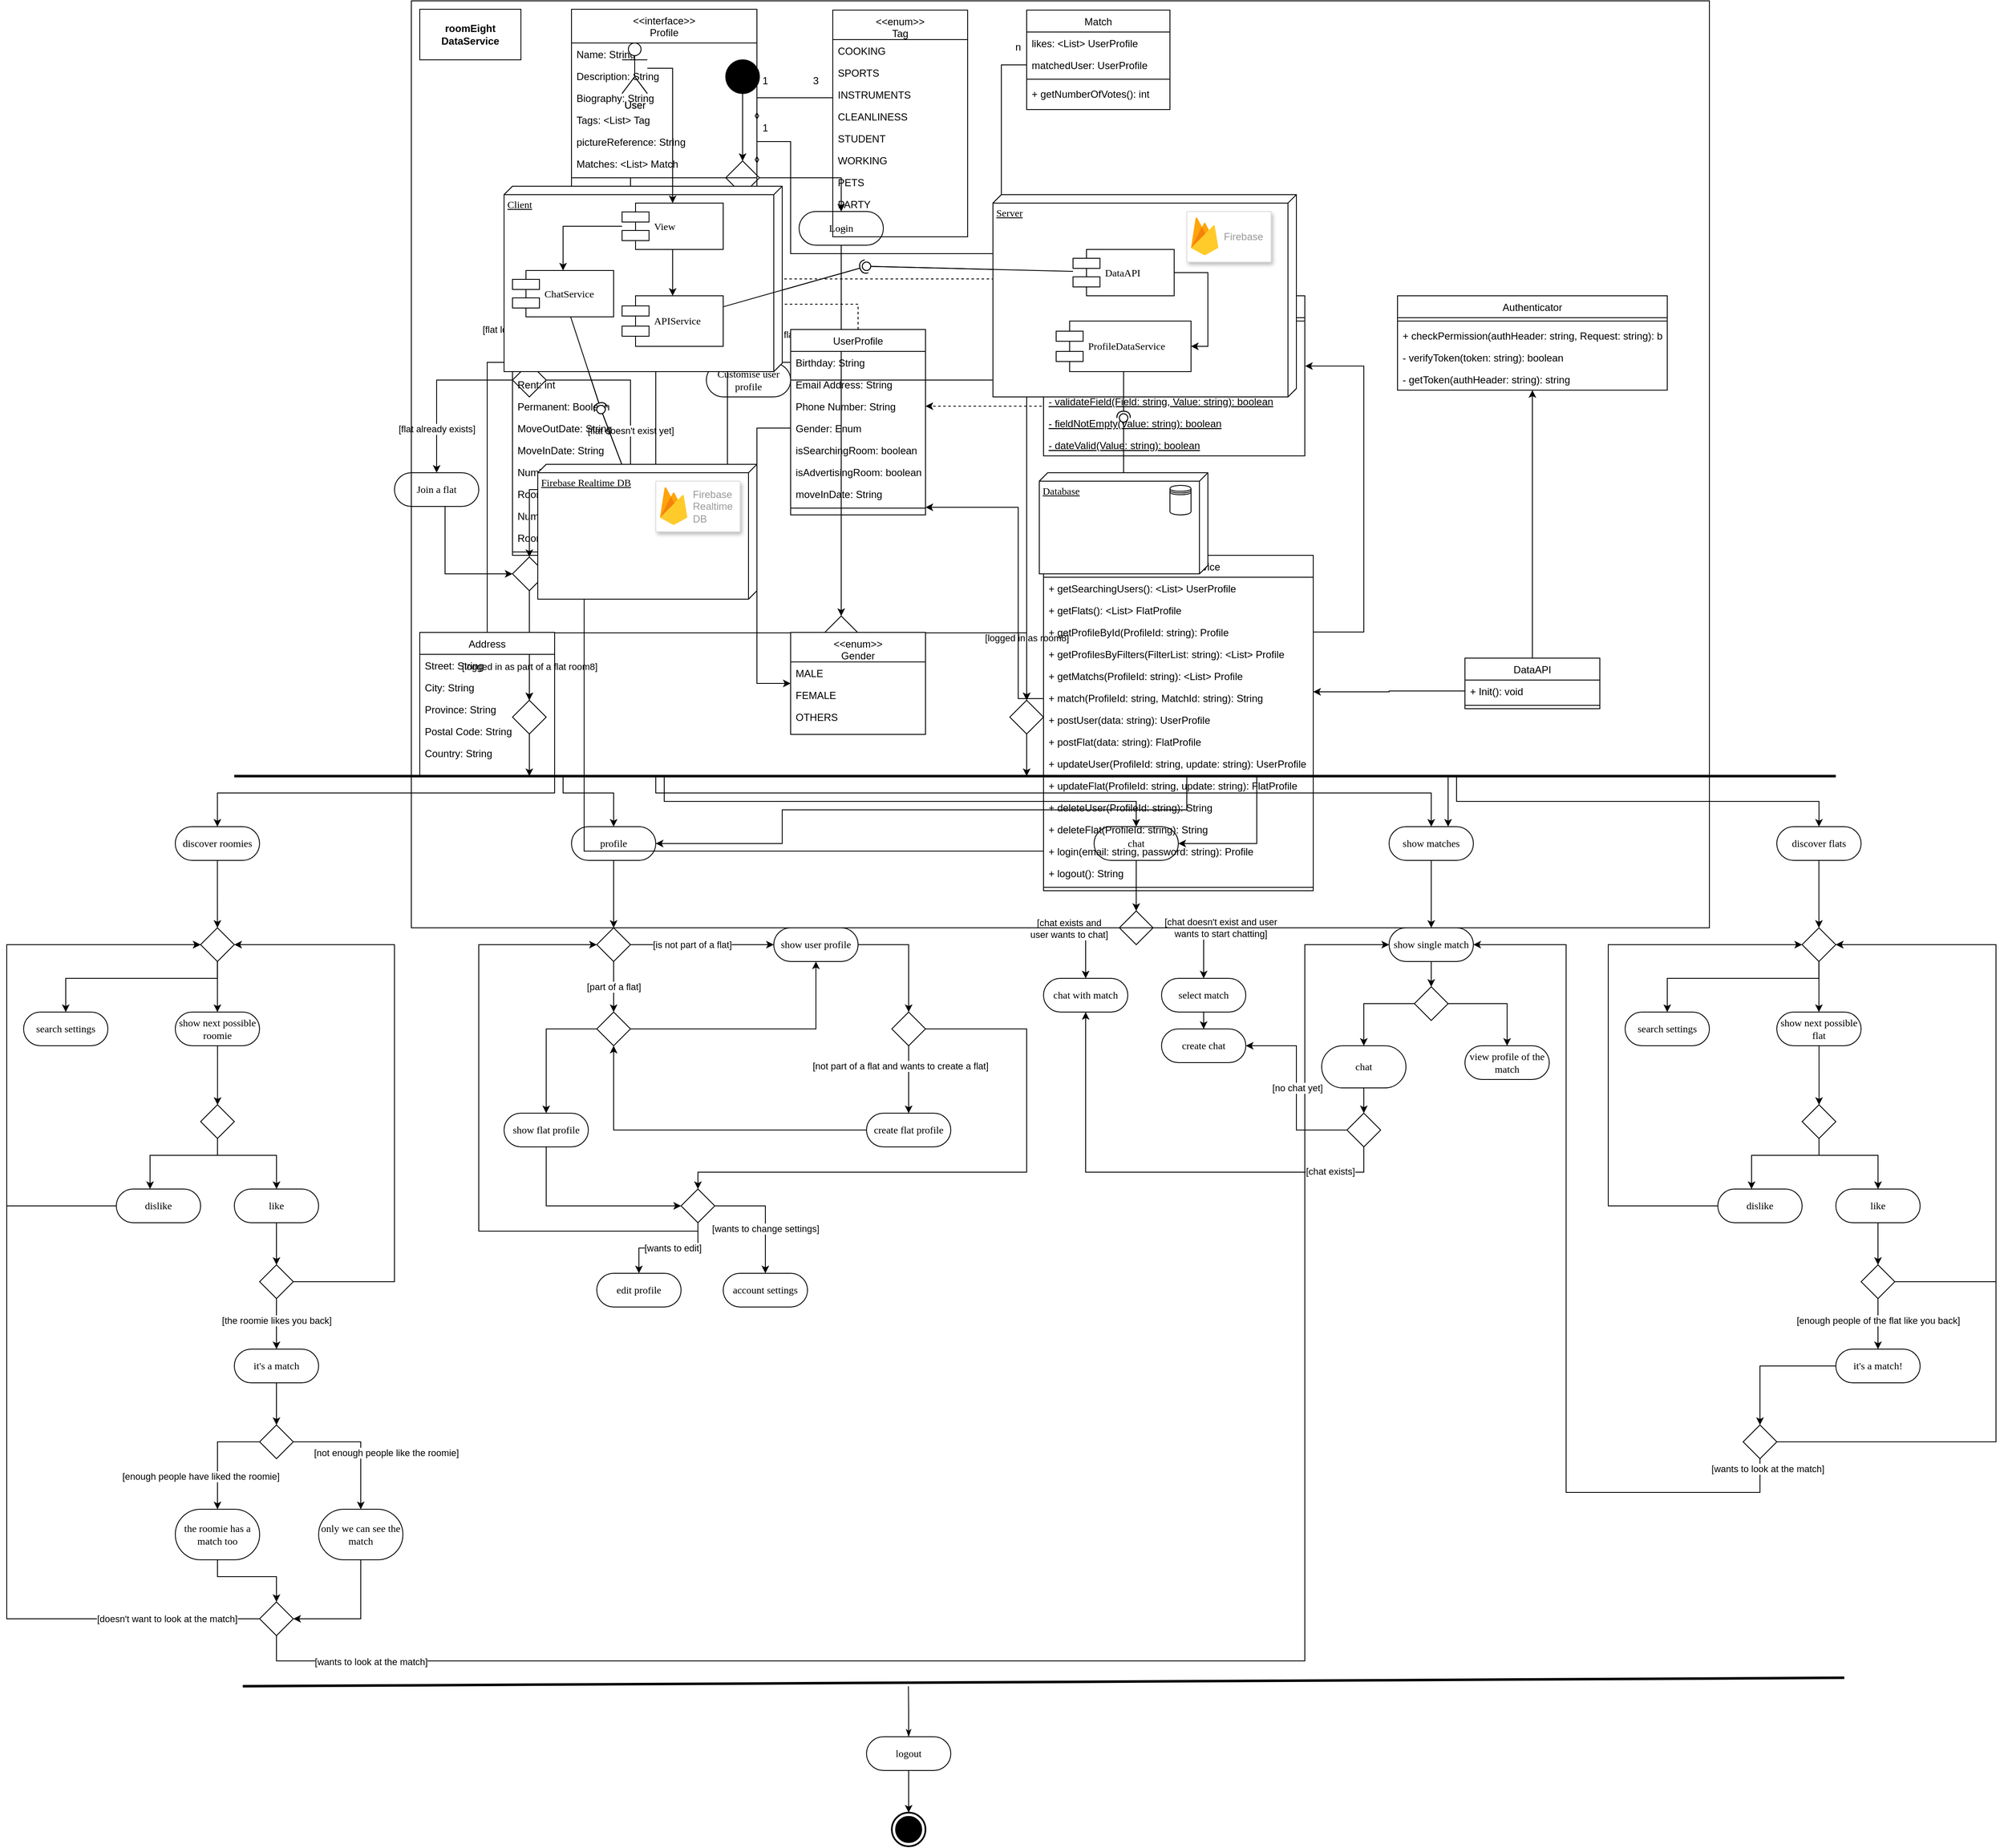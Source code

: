 <mxfile version="17.2.2" type="device"><diagram name="Page-1" id="0783ab3e-0a74-02c8-0abd-f7b4e66b4bec"><mxGraphModel dx="1796" dy="532" grid="1" gridSize="10" guides="1" tooltips="1" connect="1" arrows="1" fold="1" page="1" pageScale="1" pageWidth="850" pageHeight="1100" background="none" math="0" shadow="0"><root><mxCell id="0"/><mxCell id="1" parent="0"/><mxCell id="iRJ_3XPwo3pVOuQBt7kB-62" value="" style="edgeStyle=orthogonalEdgeStyle;rounded=0;orthogonalLoop=1;jettySize=auto;html=1;" parent="1" source="iRJ_3XPwo3pVOuQBt7kB-25" target="iRJ_3XPwo3pVOuQBt7kB-72" edge="1"><mxGeometry relative="1" as="geometry"><mxPoint x="393" y="170" as="targetPoint"/></mxGeometry></mxCell><mxCell id="iRJ_3XPwo3pVOuQBt7kB-25" value="" style="ellipse;whiteSpace=wrap;html=1;rounded=0;shadow=0;comic=0;labelBackgroundColor=none;strokeWidth=1;fillColor=#000000;fontFamily=Verdana;fontSize=12;align=center;" parent="1" vertex="1"><mxGeometry x="373" y="70" width="40" height="40" as="geometry"/></mxCell><mxCell id="iRJ_3XPwo3pVOuQBt7kB-70" style="edgeStyle=orthogonalEdgeStyle;rounded=0;orthogonalLoop=1;jettySize=auto;html=1;entryX=0.5;entryY=0;entryDx=0;entryDy=0;" parent="1" source="iRJ_3XPwo3pVOuQBt7kB-64" edge="1"><mxGeometry relative="1" as="geometry"><mxPoint x="260" y="340" as="targetPoint"/></mxGeometry></mxCell><mxCell id="iRJ_3XPwo3pVOuQBt7kB-64" value="Create User Profile" style="rounded=1;whiteSpace=wrap;html=1;shadow=0;comic=0;labelBackgroundColor=none;strokeWidth=1;fontFamily=Verdana;fontSize=12;align=center;arcSize=50;" parent="1" vertex="1"><mxGeometry x="210" y="250" width="100" height="40" as="geometry"/></mxCell><mxCell id="iRJ_3XPwo3pVOuQBt7kB-66" style="edgeStyle=orthogonalEdgeStyle;rounded=0;orthogonalLoop=1;jettySize=auto;html=1;" parent="1" source="iRJ_3XPwo3pVOuQBt7kB-72" target="iRJ_3XPwo3pVOuQBt7kB-64" edge="1"><mxGeometry relative="1" as="geometry"><mxPoint x="353" y="210" as="sourcePoint"/><Array as="points"><mxPoint x="260" y="210"/></Array></mxGeometry></mxCell><mxCell id="iRJ_3XPwo3pVOuQBt7kB-68" style="edgeStyle=orthogonalEdgeStyle;rounded=0;orthogonalLoop=1;jettySize=auto;html=1;" parent="1" source="iRJ_3XPwo3pVOuQBt7kB-72" target="iRJ_3XPwo3pVOuQBt7kB-67" edge="1"><mxGeometry relative="1" as="geometry"><mxPoint x="433" y="210" as="sourcePoint"/><Array as="points"><mxPoint x="510" y="210"/></Array></mxGeometry></mxCell><mxCell id="cr-UrK3RX21EgUi_ZXqm-3" style="edgeStyle=orthogonalEdgeStyle;rounded=0;orthogonalLoop=1;jettySize=auto;html=1;entryX=0.5;entryY=0;entryDx=0;entryDy=0;" parent="1" source="iRJ_3XPwo3pVOuQBt7kB-67" target="cr-UrK3RX21EgUi_ZXqm-2" edge="1"><mxGeometry relative="1" as="geometry"/></mxCell><mxCell id="iRJ_3XPwo3pVOuQBt7kB-67" value="Login" style="rounded=1;whiteSpace=wrap;html=1;shadow=0;comic=0;labelBackgroundColor=none;strokeWidth=1;fontFamily=Verdana;fontSize=12;align=center;arcSize=50;" parent="1" vertex="1"><mxGeometry x="460" y="250" width="100" height="40" as="geometry"/></mxCell><mxCell id="iRJ_3XPwo3pVOuQBt7kB-79" style="edgeStyle=orthogonalEdgeStyle;rounded=0;orthogonalLoop=1;jettySize=auto;html=1;" parent="1" source="iRJ_3XPwo3pVOuQBt7kB-71" target="iRJ_3XPwo3pVOuQBt7kB-75" edge="1"><mxGeometry relative="1" as="geometry"/></mxCell><mxCell id="iRJ_3XPwo3pVOuQBt7kB-93" value="[user looking for a flat]" style="edgeLabel;html=1;align=center;verticalAlign=middle;resizable=0;points=[];" parent="iRJ_3XPwo3pVOuQBt7kB-79" vertex="1" connectable="0"><mxGeometry x="0.642" y="5" relative="1" as="geometry"><mxPoint as="offset"/></mxGeometry></mxCell><mxCell id="iRJ_3XPwo3pVOuQBt7kB-90" style="edgeStyle=orthogonalEdgeStyle;rounded=0;orthogonalLoop=1;jettySize=auto;html=1;" parent="1" source="iRJ_3XPwo3pVOuQBt7kB-71" target="iRJ_3XPwo3pVOuQBt7kB-89" edge="1"><mxGeometry relative="1" as="geometry"/></mxCell><mxCell id="iRJ_3XPwo3pVOuQBt7kB-91" value="[flat looking for a rom8]" style="edgeLabel;html=1;align=center;verticalAlign=middle;resizable=0;points=[];" parent="iRJ_3XPwo3pVOuQBt7kB-90" vertex="1" connectable="0"><mxGeometry x="-0.035" y="-1" relative="1" as="geometry"><mxPoint x="-18" y="31" as="offset"/></mxGeometry></mxCell><mxCell id="iRJ_3XPwo3pVOuQBt7kB-71" value="" style="rhombus;whiteSpace=wrap;html=1;" parent="1" vertex="1"><mxGeometry x="240" y="340" width="40" height="40" as="geometry"/></mxCell><mxCell id="iRJ_3XPwo3pVOuQBt7kB-72" value="" style="rhombus;whiteSpace=wrap;html=1;" parent="1" vertex="1"><mxGeometry x="373" y="190" width="40" height="40" as="geometry"/></mxCell><mxCell id="cr-UrK3RX21EgUi_ZXqm-4" style="edgeStyle=orthogonalEdgeStyle;rounded=0;orthogonalLoop=1;jettySize=auto;html=1;" parent="1" source="iRJ_3XPwo3pVOuQBt7kB-75" target="cr-UrK3RX21EgUi_ZXqm-5" edge="1"><mxGeometry relative="1" as="geometry"><mxPoint x="730" y="840" as="targetPoint"/></mxGeometry></mxCell><mxCell id="cr-UrK3RX21EgUi_ZXqm-6" value="[logged in as room8]" style="edgeLabel;html=1;align=center;verticalAlign=middle;resizable=0;points=[];" parent="cr-UrK3RX21EgUi_ZXqm-4" vertex="1" connectable="0"><mxGeometry x="0.614" relative="1" as="geometry"><mxPoint y="53" as="offset"/></mxGeometry></mxCell><mxCell id="iRJ_3XPwo3pVOuQBt7kB-75" value="Customise user profile" style="rounded=1;whiteSpace=wrap;html=1;shadow=0;comic=0;labelBackgroundColor=none;strokeWidth=1;fontFamily=Verdana;fontSize=12;align=center;arcSize=50;" parent="1" vertex="1"><mxGeometry x="350" y="430" width="100" height="40" as="geometry"/></mxCell><mxCell id="iRJ_3XPwo3pVOuQBt7kB-83" style="edgeStyle=orthogonalEdgeStyle;rounded=0;orthogonalLoop=1;jettySize=auto;html=1;exitX=1;exitY=0.5;exitDx=0;exitDy=0;" parent="1" source="iRJ_3XPwo3pVOuQBt7kB-89" target="iRJ_3XPwo3pVOuQBt7kB-88" edge="1"><mxGeometry relative="1" as="geometry"><mxPoint x="210" y="530" as="sourcePoint"/></mxGeometry></mxCell><mxCell id="iRJ_3XPwo3pVOuQBt7kB-84" value="[flat doesn't exist yet]" style="edgeLabel;html=1;align=center;verticalAlign=middle;resizable=0;points=[];" parent="iRJ_3XPwo3pVOuQBt7kB-83" vertex="1" connectable="0"><mxGeometry x="-0.44" relative="1" as="geometry"><mxPoint x="41" y="60" as="offset"/></mxGeometry></mxCell><mxCell id="iRJ_3XPwo3pVOuQBt7kB-85" style="edgeStyle=orthogonalEdgeStyle;rounded=0;orthogonalLoop=1;jettySize=auto;html=1;exitX=0;exitY=0.5;exitDx=0;exitDy=0;" parent="1" source="iRJ_3XPwo3pVOuQBt7kB-89" target="iRJ_3XPwo3pVOuQBt7kB-87" edge="1"><mxGeometry relative="1" as="geometry"><mxPoint x="190" y="510" as="sourcePoint"/></mxGeometry></mxCell><mxCell id="iRJ_3XPwo3pVOuQBt7kB-86" value="[flat already exists]" style="edgeLabel;html=1;align=center;verticalAlign=middle;resizable=0;points=[];" parent="iRJ_3XPwo3pVOuQBt7kB-85" vertex="1" connectable="0"><mxGeometry x="0.495" y="1" relative="1" as="geometry"><mxPoint x="-1" y="-2" as="offset"/></mxGeometry></mxCell><mxCell id="iRJ_3XPwo3pVOuQBt7kB-95" style="edgeStyle=orthogonalEdgeStyle;rounded=0;orthogonalLoop=1;jettySize=auto;html=1;entryX=0;entryY=0.5;entryDx=0;entryDy=0;" parent="1" source="iRJ_3XPwo3pVOuQBt7kB-87" target="iRJ_3XPwo3pVOuQBt7kB-94" edge="1"><mxGeometry relative="1" as="geometry"><Array as="points"><mxPoint x="40" y="680"/></Array></mxGeometry></mxCell><mxCell id="iRJ_3XPwo3pVOuQBt7kB-87" value="Join a flat" style="rounded=1;whiteSpace=wrap;html=1;shadow=0;comic=0;labelBackgroundColor=none;strokeWidth=1;fontFamily=Verdana;fontSize=12;align=center;arcSize=50;" parent="1" vertex="1"><mxGeometry x="-20" y="560" width="100" height="40" as="geometry"/></mxCell><mxCell id="iRJ_3XPwo3pVOuQBt7kB-96" style="edgeStyle=orthogonalEdgeStyle;rounded=0;orthogonalLoop=1;jettySize=auto;html=1;" parent="1" source="iRJ_3XPwo3pVOuQBt7kB-88" target="iRJ_3XPwo3pVOuQBt7kB-94" edge="1"><mxGeometry relative="1" as="geometry"><Array as="points"><mxPoint x="140" y="580"/></Array></mxGeometry></mxCell><mxCell id="iRJ_3XPwo3pVOuQBt7kB-88" value="Create flat profile" style="rounded=1;whiteSpace=wrap;html=1;shadow=0;comic=0;labelBackgroundColor=none;strokeWidth=1;fontFamily=Verdana;fontSize=12;align=center;arcSize=50;" parent="1" vertex="1"><mxGeometry x="210" y="560" width="100" height="40" as="geometry"/></mxCell><mxCell id="iRJ_3XPwo3pVOuQBt7kB-89" value="" style="rhombus;whiteSpace=wrap;html=1;" parent="1" vertex="1"><mxGeometry x="120" y="430" width="40" height="40" as="geometry"/></mxCell><mxCell id="iRJ_3XPwo3pVOuQBt7kB-98" style="edgeStyle=orthogonalEdgeStyle;rounded=0;orthogonalLoop=1;jettySize=auto;html=1;" parent="1" source="iRJ_3XPwo3pVOuQBt7kB-94" target="iRJ_3XPwo3pVOuQBt7kB-99" edge="1"><mxGeometry relative="1" as="geometry"><mxPoint x="140" y="850" as="targetPoint"/><Array as="points"/></mxGeometry></mxCell><mxCell id="iRJ_3XPwo3pVOuQBt7kB-103" value="[logged in as part of a flat room8]" style="edgeLabel;html=1;align=center;verticalAlign=middle;resizable=0;points=[];" parent="iRJ_3XPwo3pVOuQBt7kB-98" vertex="1" connectable="0"><mxGeometry x="-0.062" y="-4" relative="1" as="geometry"><mxPoint x="4" y="29" as="offset"/></mxGeometry></mxCell><mxCell id="iRJ_3XPwo3pVOuQBt7kB-94" value="" style="rhombus;whiteSpace=wrap;html=1;" parent="1" vertex="1"><mxGeometry x="120" y="660" width="40" height="40" as="geometry"/></mxCell><mxCell id="cr-UrK3RX21EgUi_ZXqm-45" style="edgeStyle=orthogonalEdgeStyle;rounded=0;orthogonalLoop=1;jettySize=auto;html=1;" parent="1" source="iRJ_3XPwo3pVOuQBt7kB-99" edge="1"><mxGeometry relative="1" as="geometry"><mxPoint x="140" y="920" as="targetPoint"/></mxGeometry></mxCell><mxCell id="iRJ_3XPwo3pVOuQBt7kB-99" value="" style="rhombus;whiteSpace=wrap;html=1;" parent="1" vertex="1"><mxGeometry x="120" y="830" width="40" height="40" as="geometry"/></mxCell><mxCell id="iRJ_3XPwo3pVOuQBt7kB-125" style="edgeStyle=orthogonalEdgeStyle;rounded=0;orthogonalLoop=1;jettySize=auto;html=1;" parent="1" source="iRJ_3XPwo3pVOuQBt7kB-109" edge="1"><mxGeometry relative="1" as="geometry"><mxPoint x="1669.94" y="1100" as="targetPoint"/></mxGeometry></mxCell><mxCell id="iRJ_3XPwo3pVOuQBt7kB-109" value="discover flats" style="rounded=1;whiteSpace=wrap;html=1;shadow=0;comic=0;labelBackgroundColor=none;strokeWidth=1;fontFamily=Verdana;fontSize=12;align=center;arcSize=50;" parent="1" vertex="1"><mxGeometry x="1619.94" y="980" width="100" height="40" as="geometry"/></mxCell><mxCell id="iRJ_3XPwo3pVOuQBt7kB-113" value="" style="edgeStyle=orthogonalEdgeStyle;rounded=0;orthogonalLoop=1;jettySize=auto;html=1;" parent="1" source="iRJ_3XPwo3pVOuQBt7kB-110" target="iRJ_3XPwo3pVOuQBt7kB-112" edge="1"><mxGeometry relative="1" as="geometry"/></mxCell><mxCell id="iRJ_3XPwo3pVOuQBt7kB-110" value="show matches" style="rounded=1;whiteSpace=wrap;html=1;shadow=0;comic=0;labelBackgroundColor=none;strokeWidth=1;fontFamily=Verdana;fontSize=12;align=center;arcSize=50;" parent="1" vertex="1"><mxGeometry x="1160" y="980" width="100" height="40" as="geometry"/></mxCell><mxCell id="iRJ_3XPwo3pVOuQBt7kB-165" style="edgeStyle=orthogonalEdgeStyle;rounded=0;orthogonalLoop=1;jettySize=auto;html=1;" parent="1" source="iRJ_3XPwo3pVOuQBt7kB-111" target="iRJ_3XPwo3pVOuQBt7kB-163" edge="1"><mxGeometry relative="1" as="geometry"/></mxCell><mxCell id="iRJ_3XPwo3pVOuQBt7kB-111" value="profile" style="rounded=1;whiteSpace=wrap;html=1;shadow=0;comic=0;labelBackgroundColor=none;strokeWidth=1;fontFamily=Verdana;fontSize=12;align=center;arcSize=50;" parent="1" vertex="1"><mxGeometry x="190" y="980" width="100" height="40" as="geometry"/></mxCell><mxCell id="iRJ_3XPwo3pVOuQBt7kB-118" value="" style="edgeStyle=orthogonalEdgeStyle;rounded=0;orthogonalLoop=1;jettySize=auto;html=1;" parent="1" source="iRJ_3XPwo3pVOuQBt7kB-112" target="iRJ_3XPwo3pVOuQBt7kB-117" edge="1"><mxGeometry relative="1" as="geometry"/></mxCell><mxCell id="iRJ_3XPwo3pVOuQBt7kB-112" value="show single match" style="rounded=1;whiteSpace=wrap;html=1;shadow=0;comic=0;labelBackgroundColor=none;strokeWidth=1;fontFamily=Verdana;fontSize=12;align=center;arcSize=50;" parent="1" vertex="1"><mxGeometry x="1160" y="1100" width="100" height="40" as="geometry"/></mxCell><mxCell id="iRJ_3XPwo3pVOuQBt7kB-120" style="edgeStyle=orthogonalEdgeStyle;rounded=0;orthogonalLoop=1;jettySize=auto;html=1;" parent="1" source="iRJ_3XPwo3pVOuQBt7kB-117" target="iRJ_3XPwo3pVOuQBt7kB-119" edge="1"><mxGeometry relative="1" as="geometry"/></mxCell><mxCell id="iRJ_3XPwo3pVOuQBt7kB-122" style="edgeStyle=orthogonalEdgeStyle;rounded=0;orthogonalLoop=1;jettySize=auto;html=1;" parent="1" source="iRJ_3XPwo3pVOuQBt7kB-117" target="iRJ_3XPwo3pVOuQBt7kB-121" edge="1"><mxGeometry relative="1" as="geometry"/></mxCell><mxCell id="iRJ_3XPwo3pVOuQBt7kB-117" value="" style="rhombus;whiteSpace=wrap;html=1;" parent="1" vertex="1"><mxGeometry x="1190" y="1170" width="40" height="40" as="geometry"/></mxCell><mxCell id="cr-UrK3RX21EgUi_ZXqm-73" style="edgeStyle=orthogonalEdgeStyle;rounded=0;orthogonalLoop=1;jettySize=auto;html=1;" parent="1" source="iRJ_3XPwo3pVOuQBt7kB-119" target="cr-UrK3RX21EgUi_ZXqm-72" edge="1"><mxGeometry relative="1" as="geometry"/></mxCell><mxCell id="iRJ_3XPwo3pVOuQBt7kB-119" value="chat" style="rounded=1;whiteSpace=wrap;html=1;shadow=0;comic=0;labelBackgroundColor=none;strokeWidth=1;fontFamily=Verdana;fontSize=12;align=center;arcSize=50;" parent="1" vertex="1"><mxGeometry x="1080" y="1240" width="100" height="50" as="geometry"/></mxCell><mxCell id="iRJ_3XPwo3pVOuQBt7kB-121" value="view profile of the match" style="rounded=1;whiteSpace=wrap;html=1;shadow=0;comic=0;labelBackgroundColor=none;strokeWidth=1;fontFamily=Verdana;fontSize=12;align=center;arcSize=50;" parent="1" vertex="1"><mxGeometry x="1250" y="1240" width="100" height="40" as="geometry"/></mxCell><mxCell id="iRJ_3XPwo3pVOuQBt7kB-136" style="edgeStyle=orthogonalEdgeStyle;rounded=0;orthogonalLoop=1;jettySize=auto;html=1;" parent="1" source="iRJ_3XPwo3pVOuQBt7kB-132" edge="1"><mxGeometry relative="1" as="geometry"><Array as="points"><mxPoint x="1670" y="1140"/></Array><mxPoint x="1669.933" y="1200" as="targetPoint"/></mxGeometry></mxCell><mxCell id="cr-UrK3RX21EgUi_ZXqm-10" style="edgeStyle=orthogonalEdgeStyle;rounded=0;orthogonalLoop=1;jettySize=auto;html=1;entryX=0.5;entryY=0;entryDx=0;entryDy=0;" parent="1" source="iRJ_3XPwo3pVOuQBt7kB-132" target="iRJ_3XPwo3pVOuQBt7kB-199" edge="1"><mxGeometry relative="1" as="geometry"><Array as="points"><mxPoint x="1670" y="1160"/><mxPoint x="1490" y="1160"/></Array></mxGeometry></mxCell><mxCell id="iRJ_3XPwo3pVOuQBt7kB-132" value="" style="rhombus;whiteSpace=wrap;html=1;" parent="1" vertex="1"><mxGeometry x="1649.94" y="1100" width="40" height="40" as="geometry"/></mxCell><mxCell id="iRJ_3XPwo3pVOuQBt7kB-141" style="edgeStyle=orthogonalEdgeStyle;rounded=0;orthogonalLoop=1;jettySize=auto;html=1;" parent="1" target="iRJ_3XPwo3pVOuQBt7kB-139" edge="1"><mxGeometry relative="1" as="geometry"><mxPoint x="1670.067" y="1240" as="sourcePoint"/><mxPoint x="1760" y="1230" as="targetPoint"/><Array as="points"><mxPoint x="1670" y="1300"/><mxPoint x="1670" y="1300"/></Array></mxGeometry></mxCell><mxCell id="iRJ_3XPwo3pVOuQBt7kB-144" style="edgeStyle=orthogonalEdgeStyle;rounded=0;orthogonalLoop=1;jettySize=auto;html=1;" parent="1" source="iRJ_3XPwo3pVOuQBt7kB-139" target="iRJ_3XPwo3pVOuQBt7kB-143" edge="1"><mxGeometry relative="1" as="geometry"><Array as="points"><mxPoint x="1670" y="1370"/><mxPoint x="1590" y="1370"/></Array></mxGeometry></mxCell><mxCell id="iRJ_3XPwo3pVOuQBt7kB-145" style="edgeStyle=orthogonalEdgeStyle;rounded=0;orthogonalLoop=1;jettySize=auto;html=1;exitX=0.5;exitY=1;exitDx=0;exitDy=0;" parent="1" source="iRJ_3XPwo3pVOuQBt7kB-139" target="iRJ_3XPwo3pVOuQBt7kB-142" edge="1"><mxGeometry relative="1" as="geometry"><Array as="points"><mxPoint x="1670.06" y="1370"/><mxPoint x="1740.06" y="1370"/></Array></mxGeometry></mxCell><mxCell id="iRJ_3XPwo3pVOuQBt7kB-139" value="" style="rhombus;whiteSpace=wrap;html=1;" parent="1" vertex="1"><mxGeometry x="1650" y="1310" width="40" height="40" as="geometry"/></mxCell><mxCell id="iRJ_3XPwo3pVOuQBt7kB-151" style="edgeStyle=orthogonalEdgeStyle;rounded=0;orthogonalLoop=1;jettySize=auto;html=1;" parent="1" source="iRJ_3XPwo3pVOuQBt7kB-142" target="iRJ_3XPwo3pVOuQBt7kB-150" edge="1"><mxGeometry relative="1" as="geometry"/></mxCell><mxCell id="iRJ_3XPwo3pVOuQBt7kB-142" value="like" style="rounded=1;whiteSpace=wrap;html=1;shadow=0;comic=0;labelBackgroundColor=none;strokeWidth=1;fontFamily=Verdana;fontSize=12;align=center;arcSize=50;" parent="1" vertex="1"><mxGeometry x="1690" y="1410" width="100" height="40" as="geometry"/></mxCell><mxCell id="iRJ_3XPwo3pVOuQBt7kB-152" style="edgeStyle=orthogonalEdgeStyle;rounded=0;orthogonalLoop=1;jettySize=auto;html=1;" parent="1" source="iRJ_3XPwo3pVOuQBt7kB-143" target="iRJ_3XPwo3pVOuQBt7kB-132" edge="1"><mxGeometry relative="1" as="geometry"><Array as="points"><mxPoint x="1420" y="1430"/><mxPoint x="1420" y="1120"/></Array></mxGeometry></mxCell><mxCell id="iRJ_3XPwo3pVOuQBt7kB-143" value="dislike" style="rounded=1;whiteSpace=wrap;html=1;shadow=0;comic=0;labelBackgroundColor=none;strokeWidth=1;fontFamily=Verdana;fontSize=12;align=center;arcSize=50;" parent="1" vertex="1"><mxGeometry x="1550" y="1410" width="100" height="40" as="geometry"/></mxCell><mxCell id="iRJ_3XPwo3pVOuQBt7kB-154" style="edgeStyle=orthogonalEdgeStyle;rounded=0;orthogonalLoop=1;jettySize=auto;html=1;" parent="1" source="iRJ_3XPwo3pVOuQBt7kB-150" target="iRJ_3XPwo3pVOuQBt7kB-132" edge="1"><mxGeometry relative="1" as="geometry"><Array as="points"><mxPoint x="1880" y="1520"/><mxPoint x="1880" y="1120"/></Array></mxGeometry></mxCell><mxCell id="iRJ_3XPwo3pVOuQBt7kB-155" style="edgeStyle=orthogonalEdgeStyle;rounded=0;orthogonalLoop=1;jettySize=auto;html=1;" parent="1" source="iRJ_3XPwo3pVOuQBt7kB-150" target="iRJ_3XPwo3pVOuQBt7kB-153" edge="1"><mxGeometry relative="1" as="geometry"/></mxCell><mxCell id="iRJ_3XPwo3pVOuQBt7kB-157" value="[enough people of the flat like you back]" style="edgeLabel;html=1;align=center;verticalAlign=middle;resizable=0;points=[];" parent="iRJ_3XPwo3pVOuQBt7kB-155" vertex="1" connectable="0"><mxGeometry x="-0.129" relative="1" as="geometry"><mxPoint as="offset"/></mxGeometry></mxCell><mxCell id="iRJ_3XPwo3pVOuQBt7kB-150" value="" style="rhombus;whiteSpace=wrap;html=1;" parent="1" vertex="1"><mxGeometry x="1720" y="1500" width="40" height="40" as="geometry"/></mxCell><mxCell id="iRJ_3XPwo3pVOuQBt7kB-158" style="edgeStyle=orthogonalEdgeStyle;rounded=0;orthogonalLoop=1;jettySize=auto;html=1;" parent="1" source="iRJ_3XPwo3pVOuQBt7kB-153" target="iRJ_3XPwo3pVOuQBt7kB-156" edge="1"><mxGeometry relative="1" as="geometry"/></mxCell><mxCell id="iRJ_3XPwo3pVOuQBt7kB-153" value="it's a match!" style="rounded=1;whiteSpace=wrap;html=1;shadow=0;comic=0;labelBackgroundColor=none;strokeWidth=1;fontFamily=Verdana;fontSize=12;align=center;arcSize=50;" parent="1" vertex="1"><mxGeometry x="1690" y="1600" width="100" height="40" as="geometry"/></mxCell><mxCell id="iRJ_3XPwo3pVOuQBt7kB-159" style="edgeStyle=orthogonalEdgeStyle;rounded=0;orthogonalLoop=1;jettySize=auto;html=1;" parent="1" source="iRJ_3XPwo3pVOuQBt7kB-156" target="iRJ_3XPwo3pVOuQBt7kB-112" edge="1"><mxGeometry relative="1" as="geometry"><Array as="points"><mxPoint x="1600" y="1770"/><mxPoint x="1370" y="1770"/><mxPoint x="1370" y="1120"/></Array></mxGeometry></mxCell><mxCell id="iRJ_3XPwo3pVOuQBt7kB-197" value="[wants to look at the match]" style="edgeLabel;html=1;align=center;verticalAlign=middle;resizable=0;points=[];" parent="iRJ_3XPwo3pVOuQBt7kB-159" vertex="1" connectable="0"><mxGeometry x="-0.868" y="-4" relative="1" as="geometry"><mxPoint x="37" y="-24" as="offset"/></mxGeometry></mxCell><mxCell id="iRJ_3XPwo3pVOuQBt7kB-161" style="edgeStyle=orthogonalEdgeStyle;rounded=0;orthogonalLoop=1;jettySize=auto;html=1;" parent="1" source="iRJ_3XPwo3pVOuQBt7kB-156" target="iRJ_3XPwo3pVOuQBt7kB-132" edge="1"><mxGeometry relative="1" as="geometry"><Array as="points"><mxPoint x="1880" y="1710"/><mxPoint x="1880" y="1120"/></Array></mxGeometry></mxCell><mxCell id="iRJ_3XPwo3pVOuQBt7kB-156" value="" style="rhombus;whiteSpace=wrap;html=1;" parent="1" vertex="1"><mxGeometry x="1580" y="1690" width="40" height="40" as="geometry"/></mxCell><mxCell id="iRJ_3XPwo3pVOuQBt7kB-172" style="edgeStyle=orthogonalEdgeStyle;rounded=0;orthogonalLoop=1;jettySize=auto;html=1;" parent="1" source="iRJ_3XPwo3pVOuQBt7kB-163" target="iRJ_3XPwo3pVOuQBt7kB-167" edge="1"><mxGeometry relative="1" as="geometry"/></mxCell><mxCell id="iRJ_3XPwo3pVOuQBt7kB-173" value="[is not part of a flat]" style="edgeLabel;html=1;align=center;verticalAlign=middle;resizable=0;points=[];" parent="iRJ_3XPwo3pVOuQBt7kB-172" vertex="1" connectable="0"><mxGeometry x="-0.435" y="-6" relative="1" as="geometry"><mxPoint x="25" y="-6" as="offset"/></mxGeometry></mxCell><mxCell id="iRJ_3XPwo3pVOuQBt7kB-174" value="[part of a flat]" style="edgeStyle=orthogonalEdgeStyle;rounded=0;orthogonalLoop=1;jettySize=auto;html=1;" parent="1" source="iRJ_3XPwo3pVOuQBt7kB-163" target="iRJ_3XPwo3pVOuQBt7kB-171" edge="1"><mxGeometry relative="1" as="geometry"/></mxCell><mxCell id="iRJ_3XPwo3pVOuQBt7kB-163" value="" style="rhombus;whiteSpace=wrap;html=1;" parent="1" vertex="1"><mxGeometry x="220" y="1100" width="40" height="40" as="geometry"/></mxCell><mxCell id="iRJ_3XPwo3pVOuQBt7kB-188" style="edgeStyle=orthogonalEdgeStyle;rounded=0;orthogonalLoop=1;jettySize=auto;html=1;" parent="1" source="iRJ_3XPwo3pVOuQBt7kB-167" target="iRJ_3XPwo3pVOuQBt7kB-176" edge="1"><mxGeometry relative="1" as="geometry"/></mxCell><mxCell id="iRJ_3XPwo3pVOuQBt7kB-167" value="show user profile" style="rounded=1;whiteSpace=wrap;html=1;shadow=0;comic=0;labelBackgroundColor=none;strokeWidth=1;fontFamily=Verdana;fontSize=12;align=center;arcSize=50;" parent="1" vertex="1"><mxGeometry x="430" y="1100" width="100" height="40" as="geometry"/></mxCell><mxCell id="iRJ_3XPwo3pVOuQBt7kB-169" value="" style="edgeStyle=orthogonalEdgeStyle;rounded=0;orthogonalLoop=1;jettySize=auto;html=1;exitX=0;exitY=0.5;exitDx=0;exitDy=0;" parent="1" source="iRJ_3XPwo3pVOuQBt7kB-171" target="iRJ_3XPwo3pVOuQBt7kB-170" edge="1"><mxGeometry relative="1" as="geometry"><mxPoint x="160.0" y="1210" as="sourcePoint"/><Array as="points"><mxPoint x="160" y="1220"/></Array></mxGeometry></mxCell><mxCell id="iRJ_3XPwo3pVOuQBt7kB-185" style="edgeStyle=orthogonalEdgeStyle;rounded=0;orthogonalLoop=1;jettySize=auto;html=1;" parent="1" source="iRJ_3XPwo3pVOuQBt7kB-170" edge="1"><mxGeometry relative="1" as="geometry"><mxPoint x="320.0" y="1430" as="targetPoint"/><Array as="points"><mxPoint x="160" y="1430"/></Array></mxGeometry></mxCell><mxCell id="iRJ_3XPwo3pVOuQBt7kB-170" value="show flat profile" style="rounded=1;whiteSpace=wrap;html=1;shadow=0;comic=0;labelBackgroundColor=none;strokeWidth=1;fontFamily=Verdana;fontSize=12;align=center;arcSize=50;" parent="1" vertex="1"><mxGeometry x="110" y="1320" width="100" height="40" as="geometry"/></mxCell><mxCell id="iRJ_3XPwo3pVOuQBt7kB-175" style="edgeStyle=orthogonalEdgeStyle;rounded=0;orthogonalLoop=1;jettySize=auto;html=1;" parent="1" source="iRJ_3XPwo3pVOuQBt7kB-171" target="iRJ_3XPwo3pVOuQBt7kB-167" edge="1"><mxGeometry relative="1" as="geometry"><Array as="points"><mxPoint x="480" y="1220"/></Array></mxGeometry></mxCell><mxCell id="iRJ_3XPwo3pVOuQBt7kB-171" value="" style="rhombus;whiteSpace=wrap;html=1;" parent="1" vertex="1"><mxGeometry x="220" y="1200" width="40" height="40" as="geometry"/></mxCell><mxCell id="iRJ_3XPwo3pVOuQBt7kB-182" style="edgeStyle=orthogonalEdgeStyle;rounded=0;orthogonalLoop=1;jettySize=auto;html=1;" parent="1" source="iRJ_3XPwo3pVOuQBt7kB-176" target="iRJ_3XPwo3pVOuQBt7kB-181" edge="1"><mxGeometry relative="1" as="geometry"/></mxCell><mxCell id="iRJ_3XPwo3pVOuQBt7kB-184" value="[not part of a flat and wants to create a flat]" style="edgeLabel;html=1;align=center;verticalAlign=middle;resizable=0;points=[];" parent="iRJ_3XPwo3pVOuQBt7kB-182" vertex="1" connectable="0"><mxGeometry x="-0.343" y="-6" relative="1" as="geometry"><mxPoint x="-4" y="-3" as="offset"/></mxGeometry></mxCell><mxCell id="iRJ_3XPwo3pVOuQBt7kB-191" style="edgeStyle=orthogonalEdgeStyle;rounded=0;orthogonalLoop=1;jettySize=auto;html=1;" parent="1" source="iRJ_3XPwo3pVOuQBt7kB-176" target="iRJ_3XPwo3pVOuQBt7kB-190" edge="1"><mxGeometry relative="1" as="geometry"><Array as="points"><mxPoint x="730" y="1220"/><mxPoint x="730" y="1390"/><mxPoint x="340" y="1390"/></Array></mxGeometry></mxCell><mxCell id="iRJ_3XPwo3pVOuQBt7kB-176" value="" style="rhombus;whiteSpace=wrap;html=1;" parent="1" vertex="1"><mxGeometry x="570" y="1200" width="40" height="40" as="geometry"/></mxCell><mxCell id="iRJ_3XPwo3pVOuQBt7kB-183" style="edgeStyle=orthogonalEdgeStyle;rounded=0;orthogonalLoop=1;jettySize=auto;html=1;" parent="1" source="iRJ_3XPwo3pVOuQBt7kB-181" target="iRJ_3XPwo3pVOuQBt7kB-171" edge="1"><mxGeometry relative="1" as="geometry"><Array as="points"><mxPoint x="240" y="1340"/></Array></mxGeometry></mxCell><mxCell id="iRJ_3XPwo3pVOuQBt7kB-181" value="create flat profile" style="rounded=1;whiteSpace=wrap;html=1;shadow=0;comic=0;labelBackgroundColor=none;strokeWidth=1;fontFamily=Verdana;fontSize=12;align=center;arcSize=50;" parent="1" vertex="1"><mxGeometry x="540" y="1320" width="100" height="40" as="geometry"/></mxCell><mxCell id="iRJ_3XPwo3pVOuQBt7kB-193" value="[wants to edit]" style="edgeStyle=orthogonalEdgeStyle;rounded=0;orthogonalLoop=1;jettySize=auto;html=1;" parent="1" source="iRJ_3XPwo3pVOuQBt7kB-190" target="iRJ_3XPwo3pVOuQBt7kB-192" edge="1"><mxGeometry x="-0.075" relative="1" as="geometry"><mxPoint as="offset"/></mxGeometry></mxCell><mxCell id="iRJ_3XPwo3pVOuQBt7kB-195" style="edgeStyle=orthogonalEdgeStyle;rounded=0;orthogonalLoop=1;jettySize=auto;html=1;" parent="1" source="iRJ_3XPwo3pVOuQBt7kB-190" target="iRJ_3XPwo3pVOuQBt7kB-194" edge="1"><mxGeometry relative="1" as="geometry"/></mxCell><mxCell id="iRJ_3XPwo3pVOuQBt7kB-196" value="[wants to change settings]" style="edgeLabel;html=1;align=center;verticalAlign=middle;resizable=0;points=[];" parent="iRJ_3XPwo3pVOuQBt7kB-195" vertex="1" connectable="0"><mxGeometry x="0.244" relative="1" as="geometry"><mxPoint as="offset"/></mxGeometry></mxCell><mxCell id="iRJ_3XPwo3pVOuQBt7kB-198" style="edgeStyle=orthogonalEdgeStyle;rounded=0;orthogonalLoop=1;jettySize=auto;html=1;" parent="1" source="iRJ_3XPwo3pVOuQBt7kB-190" target="iRJ_3XPwo3pVOuQBt7kB-163" edge="1"><mxGeometry relative="1" as="geometry"><Array as="points"><mxPoint x="340" y="1460"/><mxPoint x="80" y="1460"/><mxPoint x="80" y="1120"/></Array></mxGeometry></mxCell><mxCell id="iRJ_3XPwo3pVOuQBt7kB-190" value="" style="rhombus;whiteSpace=wrap;html=1;" parent="1" vertex="1"><mxGeometry x="320" y="1410" width="40" height="40" as="geometry"/></mxCell><mxCell id="iRJ_3XPwo3pVOuQBt7kB-192" value="edit profile" style="rounded=1;whiteSpace=wrap;html=1;shadow=0;comic=0;labelBackgroundColor=none;strokeWidth=1;fontFamily=Verdana;fontSize=12;align=center;arcSize=50;" parent="1" vertex="1"><mxGeometry x="220" y="1510" width="100" height="40" as="geometry"/></mxCell><mxCell id="iRJ_3XPwo3pVOuQBt7kB-194" value="account settings" style="rounded=1;whiteSpace=wrap;html=1;shadow=0;comic=0;labelBackgroundColor=none;strokeWidth=1;fontFamily=Verdana;fontSize=12;align=center;arcSize=50;" parent="1" vertex="1"><mxGeometry x="370" y="1510" width="100" height="40" as="geometry"/></mxCell><mxCell id="iRJ_3XPwo3pVOuQBt7kB-199" value="search settings" style="rounded=1;whiteSpace=wrap;html=1;shadow=0;comic=0;labelBackgroundColor=none;strokeWidth=1;fontFamily=Verdana;fontSize=12;align=center;arcSize=50;" parent="1" vertex="1"><mxGeometry x="1440" y="1200" width="100" height="40" as="geometry"/></mxCell><mxCell id="cr-UrK3RX21EgUi_ZXqm-7" style="edgeStyle=orthogonalEdgeStyle;rounded=0;orthogonalLoop=1;jettySize=auto;html=1;" parent="1" source="cr-UrK3RX21EgUi_ZXqm-2" target="iRJ_3XPwo3pVOuQBt7kB-99" edge="1"><mxGeometry relative="1" as="geometry"><Array as="points"><mxPoint x="510" y="750"/><mxPoint x="140" y="750"/></Array></mxGeometry></mxCell><mxCell id="cr-UrK3RX21EgUi_ZXqm-8" style="edgeStyle=orthogonalEdgeStyle;rounded=0;orthogonalLoop=1;jettySize=auto;html=1;" parent="1" source="cr-UrK3RX21EgUi_ZXqm-2" target="cr-UrK3RX21EgUi_ZXqm-5" edge="1"><mxGeometry relative="1" as="geometry"/></mxCell><mxCell id="cr-UrK3RX21EgUi_ZXqm-2" value="" style="rhombus;whiteSpace=wrap;html=1;" parent="1" vertex="1"><mxGeometry x="490" y="730" width="40" height="40" as="geometry"/></mxCell><mxCell id="cr-UrK3RX21EgUi_ZXqm-50" style="edgeStyle=orthogonalEdgeStyle;rounded=0;orthogonalLoop=1;jettySize=auto;html=1;" parent="1" source="cr-UrK3RX21EgUi_ZXqm-5" edge="1"><mxGeometry relative="1" as="geometry"><mxPoint x="730" y="920" as="targetPoint"/></mxGeometry></mxCell><mxCell id="cr-UrK3RX21EgUi_ZXqm-5" value="" style="rhombus;whiteSpace=wrap;html=1;" parent="1" vertex="1"><mxGeometry x="710" y="830" width="40" height="40" as="geometry"/></mxCell><mxCell id="cr-UrK3RX21EgUi_ZXqm-9" value="show next possible flat" style="rounded=1;whiteSpace=wrap;html=1;shadow=0;comic=0;labelBackgroundColor=none;strokeWidth=1;fontFamily=Verdana;fontSize=12;align=center;arcSize=50;" parent="1" vertex="1"><mxGeometry x="1619.94" y="1200" width="100" height="40" as="geometry"/></mxCell><mxCell id="cr-UrK3RX21EgUi_ZXqm-11" style="edgeStyle=orthogonalEdgeStyle;rounded=0;orthogonalLoop=1;jettySize=auto;html=1;" parent="1" source="cr-UrK3RX21EgUi_ZXqm-12" edge="1"><mxGeometry relative="1" as="geometry"><mxPoint x="-230.06" y="1100" as="targetPoint"/></mxGeometry></mxCell><mxCell id="cr-UrK3RX21EgUi_ZXqm-12" value="discover roomies" style="rounded=1;whiteSpace=wrap;html=1;shadow=0;comic=0;labelBackgroundColor=none;strokeWidth=1;fontFamily=Verdana;fontSize=12;align=center;arcSize=50;" parent="1" vertex="1"><mxGeometry x="-280.06" y="980" width="100" height="40" as="geometry"/></mxCell><mxCell id="cr-UrK3RX21EgUi_ZXqm-13" style="edgeStyle=orthogonalEdgeStyle;rounded=0;orthogonalLoop=1;jettySize=auto;html=1;" parent="1" source="cr-UrK3RX21EgUi_ZXqm-15" edge="1"><mxGeometry relative="1" as="geometry"><Array as="points"><mxPoint x="-230" y="1140"/></Array><mxPoint x="-230.067" y="1200" as="targetPoint"/></mxGeometry></mxCell><mxCell id="cr-UrK3RX21EgUi_ZXqm-14" style="edgeStyle=orthogonalEdgeStyle;rounded=0;orthogonalLoop=1;jettySize=auto;html=1;entryX=0.5;entryY=0;entryDx=0;entryDy=0;" parent="1" source="cr-UrK3RX21EgUi_ZXqm-15" target="cr-UrK3RX21EgUi_ZXqm-33" edge="1"><mxGeometry relative="1" as="geometry"><Array as="points"><mxPoint x="-230" y="1160"/><mxPoint x="-410" y="1160"/></Array></mxGeometry></mxCell><mxCell id="cr-UrK3RX21EgUi_ZXqm-15" value="" style="rhombus;whiteSpace=wrap;html=1;" parent="1" vertex="1"><mxGeometry x="-250.06" y="1100" width="40" height="40" as="geometry"/></mxCell><mxCell id="cr-UrK3RX21EgUi_ZXqm-16" style="edgeStyle=orthogonalEdgeStyle;rounded=0;orthogonalLoop=1;jettySize=auto;html=1;" parent="1" target="cr-UrK3RX21EgUi_ZXqm-19" edge="1"><mxGeometry relative="1" as="geometry"><mxPoint x="-229.933" y="1240" as="sourcePoint"/><mxPoint x="-140" y="1230" as="targetPoint"/><Array as="points"><mxPoint x="-230" y="1300"/><mxPoint x="-230" y="1300"/></Array></mxGeometry></mxCell><mxCell id="cr-UrK3RX21EgUi_ZXqm-17" style="edgeStyle=orthogonalEdgeStyle;rounded=0;orthogonalLoop=1;jettySize=auto;html=1;" parent="1" source="cr-UrK3RX21EgUi_ZXqm-19" target="cr-UrK3RX21EgUi_ZXqm-23" edge="1"><mxGeometry relative="1" as="geometry"><Array as="points"><mxPoint x="-230" y="1370"/><mxPoint x="-310" y="1370"/></Array></mxGeometry></mxCell><mxCell id="cr-UrK3RX21EgUi_ZXqm-18" style="edgeStyle=orthogonalEdgeStyle;rounded=0;orthogonalLoop=1;jettySize=auto;html=1;exitX=0.5;exitY=1;exitDx=0;exitDy=0;" parent="1" source="cr-UrK3RX21EgUi_ZXqm-19" target="cr-UrK3RX21EgUi_ZXqm-21" edge="1"><mxGeometry relative="1" as="geometry"><Array as="points"><mxPoint x="-229.94" y="1370"/><mxPoint x="-159.94" y="1370"/></Array></mxGeometry></mxCell><mxCell id="cr-UrK3RX21EgUi_ZXqm-19" value="" style="rhombus;whiteSpace=wrap;html=1;" parent="1" vertex="1"><mxGeometry x="-250" y="1310" width="40" height="40" as="geometry"/></mxCell><mxCell id="cr-UrK3RX21EgUi_ZXqm-20" style="edgeStyle=orthogonalEdgeStyle;rounded=0;orthogonalLoop=1;jettySize=auto;html=1;" parent="1" source="cr-UrK3RX21EgUi_ZXqm-21" target="cr-UrK3RX21EgUi_ZXqm-27" edge="1"><mxGeometry relative="1" as="geometry"/></mxCell><mxCell id="cr-UrK3RX21EgUi_ZXqm-21" value="like" style="rounded=1;whiteSpace=wrap;html=1;shadow=0;comic=0;labelBackgroundColor=none;strokeWidth=1;fontFamily=Verdana;fontSize=12;align=center;arcSize=50;" parent="1" vertex="1"><mxGeometry x="-210" y="1410" width="100" height="40" as="geometry"/></mxCell><mxCell id="cr-UrK3RX21EgUi_ZXqm-22" style="edgeStyle=orthogonalEdgeStyle;rounded=0;orthogonalLoop=1;jettySize=auto;html=1;" parent="1" source="cr-UrK3RX21EgUi_ZXqm-23" target="cr-UrK3RX21EgUi_ZXqm-15" edge="1"><mxGeometry relative="1" as="geometry"><Array as="points"><mxPoint x="-480" y="1430"/><mxPoint x="-480" y="1120"/></Array></mxGeometry></mxCell><mxCell id="cr-UrK3RX21EgUi_ZXqm-23" value="dislike" style="rounded=1;whiteSpace=wrap;html=1;shadow=0;comic=0;labelBackgroundColor=none;strokeWidth=1;fontFamily=Verdana;fontSize=12;align=center;arcSize=50;" parent="1" vertex="1"><mxGeometry x="-350" y="1410" width="100" height="40" as="geometry"/></mxCell><mxCell id="cr-UrK3RX21EgUi_ZXqm-24" style="edgeStyle=orthogonalEdgeStyle;rounded=0;orthogonalLoop=1;jettySize=auto;html=1;" parent="1" source="cr-UrK3RX21EgUi_ZXqm-27" target="cr-UrK3RX21EgUi_ZXqm-15" edge="1"><mxGeometry relative="1" as="geometry"><Array as="points"><mxPoint x="-20" y="1520"/><mxPoint x="-20" y="1120"/></Array></mxGeometry></mxCell><mxCell id="cr-UrK3RX21EgUi_ZXqm-25" style="edgeStyle=orthogonalEdgeStyle;rounded=0;orthogonalLoop=1;jettySize=auto;html=1;" parent="1" source="cr-UrK3RX21EgUi_ZXqm-27" target="cr-UrK3RX21EgUi_ZXqm-29" edge="1"><mxGeometry relative="1" as="geometry"/></mxCell><mxCell id="cr-UrK3RX21EgUi_ZXqm-26" value="[the roomie likes you back]" style="edgeLabel;html=1;align=center;verticalAlign=middle;resizable=0;points=[];" parent="cr-UrK3RX21EgUi_ZXqm-25" vertex="1" connectable="0"><mxGeometry x="-0.129" relative="1" as="geometry"><mxPoint as="offset"/></mxGeometry></mxCell><mxCell id="cr-UrK3RX21EgUi_ZXqm-27" value="" style="rhombus;whiteSpace=wrap;html=1;" parent="1" vertex="1"><mxGeometry x="-180" y="1500" width="40" height="40" as="geometry"/></mxCell><mxCell id="cr-UrK3RX21EgUi_ZXqm-28" style="edgeStyle=orthogonalEdgeStyle;rounded=0;orthogonalLoop=1;jettySize=auto;html=1;" parent="1" source="cr-UrK3RX21EgUi_ZXqm-29" target="cr-UrK3RX21EgUi_ZXqm-32" edge="1"><mxGeometry relative="1" as="geometry"/></mxCell><mxCell id="cr-UrK3RX21EgUi_ZXqm-29" value="it's a match" style="rounded=1;whiteSpace=wrap;html=1;shadow=0;comic=0;labelBackgroundColor=none;strokeWidth=1;fontFamily=Verdana;fontSize=12;align=center;arcSize=50;" parent="1" vertex="1"><mxGeometry x="-210" y="1600" width="100" height="40" as="geometry"/></mxCell><mxCell id="cr-UrK3RX21EgUi_ZXqm-36" style="edgeStyle=orthogonalEdgeStyle;rounded=0;orthogonalLoop=1;jettySize=auto;html=1;" parent="1" source="cr-UrK3RX21EgUi_ZXqm-32" target="cr-UrK3RX21EgUi_ZXqm-35" edge="1"><mxGeometry relative="1" as="geometry"><Array as="points"><mxPoint x="-230" y="1710"/></Array></mxGeometry></mxCell><mxCell id="cr-UrK3RX21EgUi_ZXqm-38" value="[enough people have liked the roomie]" style="edgeLabel;html=1;align=center;verticalAlign=middle;resizable=0;points=[];" parent="cr-UrK3RX21EgUi_ZXqm-36" vertex="1" connectable="0"><mxGeometry x="0.038" y="3" relative="1" as="geometry"><mxPoint x="-23" y="23" as="offset"/></mxGeometry></mxCell><mxCell id="cr-UrK3RX21EgUi_ZXqm-39" style="edgeStyle=orthogonalEdgeStyle;rounded=0;orthogonalLoop=1;jettySize=auto;html=1;" parent="1" source="cr-UrK3RX21EgUi_ZXqm-32" target="cr-UrK3RX21EgUi_ZXqm-37" edge="1"><mxGeometry relative="1" as="geometry"/></mxCell><mxCell id="cr-UrK3RX21EgUi_ZXqm-40" value="[not enough people like the roomie]" style="edgeLabel;html=1;align=center;verticalAlign=middle;resizable=0;points=[];" parent="cr-UrK3RX21EgUi_ZXqm-39" vertex="1" connectable="0"><mxGeometry x="0.338" y="-1" relative="1" as="geometry"><mxPoint x="31" y="-14" as="offset"/></mxGeometry></mxCell><mxCell id="cr-UrK3RX21EgUi_ZXqm-32" value="" style="rhombus;whiteSpace=wrap;html=1;" parent="1" vertex="1"><mxGeometry x="-180" y="1690" width="40" height="40" as="geometry"/></mxCell><mxCell id="cr-UrK3RX21EgUi_ZXqm-33" value="search settings" style="rounded=1;whiteSpace=wrap;html=1;shadow=0;comic=0;labelBackgroundColor=none;strokeWidth=1;fontFamily=Verdana;fontSize=12;align=center;arcSize=50;" parent="1" vertex="1"><mxGeometry x="-460" y="1200" width="100" height="40" as="geometry"/></mxCell><mxCell id="cr-UrK3RX21EgUi_ZXqm-34" value="show next possible roomie" style="rounded=1;whiteSpace=wrap;html=1;shadow=0;comic=0;labelBackgroundColor=none;strokeWidth=1;fontFamily=Verdana;fontSize=12;align=center;arcSize=50;" parent="1" vertex="1"><mxGeometry x="-280.06" y="1200" width="100" height="40" as="geometry"/></mxCell><mxCell id="cr-UrK3RX21EgUi_ZXqm-42" style="edgeStyle=orthogonalEdgeStyle;rounded=0;orthogonalLoop=1;jettySize=auto;html=1;" parent="1" source="cr-UrK3RX21EgUi_ZXqm-35" target="cr-UrK3RX21EgUi_ZXqm-41" edge="1"><mxGeometry relative="1" as="geometry"><Array as="points"><mxPoint x="-230" y="1870"/><mxPoint x="-160" y="1870"/></Array></mxGeometry></mxCell><mxCell id="cr-UrK3RX21EgUi_ZXqm-35" value="the roomie has a match too" style="rounded=1;whiteSpace=wrap;html=1;shadow=0;comic=0;labelBackgroundColor=none;strokeWidth=1;fontFamily=Verdana;fontSize=12;align=center;arcSize=50;" parent="1" vertex="1"><mxGeometry x="-280" y="1790" width="100" height="60" as="geometry"/></mxCell><mxCell id="cr-UrK3RX21EgUi_ZXqm-43" style="edgeStyle=orthogonalEdgeStyle;rounded=0;orthogonalLoop=1;jettySize=auto;html=1;" parent="1" source="cr-UrK3RX21EgUi_ZXqm-37" target="cr-UrK3RX21EgUi_ZXqm-41" edge="1"><mxGeometry relative="1" as="geometry"><Array as="points"><mxPoint x="-60" y="1920"/></Array></mxGeometry></mxCell><mxCell id="cr-UrK3RX21EgUi_ZXqm-37" value="only we can see the match" style="rounded=1;whiteSpace=wrap;html=1;shadow=0;comic=0;labelBackgroundColor=none;strokeWidth=1;fontFamily=Verdana;fontSize=12;align=center;arcSize=50;" parent="1" vertex="1"><mxGeometry x="-110" y="1790" width="100" height="60" as="geometry"/></mxCell><mxCell id="cr-UrK3RX21EgUi_ZXqm-44" style="edgeStyle=orthogonalEdgeStyle;rounded=0;orthogonalLoop=1;jettySize=auto;html=1;" parent="1" source="cr-UrK3RX21EgUi_ZXqm-41" target="iRJ_3XPwo3pVOuQBt7kB-112" edge="1"><mxGeometry relative="1" as="geometry"><mxPoint x="160" y="1871.25" as="targetPoint"/><Array as="points"><mxPoint x="-160" y="1970"/><mxPoint x="1060" y="1970"/><mxPoint x="1060" y="1120"/></Array></mxGeometry></mxCell><mxCell id="cr-UrK3RX21EgUi_ZXqm-55" value="[wants to look at the match]" style="edgeLabel;html=1;align=center;verticalAlign=middle;resizable=0;points=[];" parent="cr-UrK3RX21EgUi_ZXqm-44" vertex="1" connectable="0"><mxGeometry x="-0.871" y="-1" relative="1" as="geometry"><mxPoint as="offset"/></mxGeometry></mxCell><mxCell id="cr-UrK3RX21EgUi_ZXqm-56" style="edgeStyle=orthogonalEdgeStyle;rounded=0;orthogonalLoop=1;jettySize=auto;html=1;" parent="1" source="cr-UrK3RX21EgUi_ZXqm-41" target="cr-UrK3RX21EgUi_ZXqm-15" edge="1"><mxGeometry relative="1" as="geometry"><Array as="points"><mxPoint x="-480" y="1920"/><mxPoint x="-480" y="1120"/></Array></mxGeometry></mxCell><mxCell id="cr-UrK3RX21EgUi_ZXqm-57" value="[doesn't want to look at the match]" style="edgeLabel;html=1;align=center;verticalAlign=middle;resizable=0;points=[];" parent="cr-UrK3RX21EgUi_ZXqm-56" vertex="1" connectable="0"><mxGeometry x="-0.864" y="1" relative="1" as="geometry"><mxPoint x="-20" y="-1" as="offset"/></mxGeometry></mxCell><mxCell id="cr-UrK3RX21EgUi_ZXqm-41" value="" style="rhombus;whiteSpace=wrap;html=1;" parent="1" vertex="1"><mxGeometry x="-180" y="1900" width="40" height="40" as="geometry"/></mxCell><mxCell id="cr-UrK3RX21EgUi_ZXqm-46" style="edgeStyle=orthogonalEdgeStyle;rounded=0;orthogonalLoop=1;jettySize=auto;html=1;entryX=0.5;entryY=0;entryDx=0;entryDy=0;" parent="1" target="cr-UrK3RX21EgUi_ZXqm-12" edge="1"><mxGeometry relative="1" as="geometry"><mxPoint x="150" y="930" as="targetPoint"/><mxPoint x="170" y="920" as="sourcePoint"/><Array as="points"><mxPoint x="170" y="940"/><mxPoint x="-230" y="940"/></Array></mxGeometry></mxCell><mxCell id="cr-UrK3RX21EgUi_ZXqm-47" style="edgeStyle=orthogonalEdgeStyle;rounded=0;orthogonalLoop=1;jettySize=auto;html=1;" parent="1" target="iRJ_3XPwo3pVOuQBt7kB-111" edge="1"><mxGeometry relative="1" as="geometry"><mxPoint x="-220.06" y="990" as="targetPoint"/><mxPoint x="180" y="920" as="sourcePoint"/><Array as="points"><mxPoint x="180" y="940"/><mxPoint x="240" y="940"/></Array></mxGeometry></mxCell><mxCell id="cr-UrK3RX21EgUi_ZXqm-48" style="edgeStyle=orthogonalEdgeStyle;rounded=0;orthogonalLoop=1;jettySize=auto;html=1;" parent="1" target="iRJ_3XPwo3pVOuQBt7kB-110" edge="1"><mxGeometry relative="1" as="geometry"><mxPoint x="350.0" y="980" as="targetPoint"/><mxPoint x="290" y="920" as="sourcePoint"/><Array as="points"><mxPoint x="290" y="940"/><mxPoint x="1210" y="940"/></Array></mxGeometry></mxCell><mxCell id="cr-UrK3RX21EgUi_ZXqm-49" value="" style="endArrow=none;startArrow=none;endFill=0;startFill=0;endSize=8;html=1;verticalAlign=bottom;labelBackgroundColor=none;strokeWidth=3;rounded=0;" parent="1" edge="1"><mxGeometry width="160" relative="1" as="geometry"><mxPoint x="-210.06" y="920" as="sourcePoint"/><mxPoint x="1690" y="920" as="targetPoint"/></mxGeometry></mxCell><mxCell id="cr-UrK3RX21EgUi_ZXqm-52" style="edgeStyle=orthogonalEdgeStyle;rounded=0;orthogonalLoop=1;jettySize=auto;html=1;" parent="1" edge="1"><mxGeometry relative="1" as="geometry"><mxPoint x="1230.0" y="980" as="targetPoint"/><mxPoint x="1230" y="920" as="sourcePoint"/><Array as="points"><mxPoint x="1230" y="940"/><mxPoint x="1230" y="940"/></Array></mxGeometry></mxCell><mxCell id="cr-UrK3RX21EgUi_ZXqm-53" style="edgeStyle=orthogonalEdgeStyle;rounded=0;orthogonalLoop=1;jettySize=auto;html=1;" parent="1" target="iRJ_3XPwo3pVOuQBt7kB-111" edge="1"><mxGeometry relative="1" as="geometry"><mxPoint x="950.0" y="990" as="targetPoint"/><mxPoint x="920" y="920" as="sourcePoint"/><Array as="points"><mxPoint x="920" y="960"/><mxPoint x="440" y="960"/><mxPoint x="440" y="1000"/></Array></mxGeometry></mxCell><mxCell id="cr-UrK3RX21EgUi_ZXqm-54" style="edgeStyle=orthogonalEdgeStyle;rounded=0;orthogonalLoop=1;jettySize=auto;html=1;" parent="1" target="iRJ_3XPwo3pVOuQBt7kB-109" edge="1"><mxGeometry relative="1" as="geometry"><mxPoint x="1240.0" y="990" as="targetPoint"/><mxPoint x="1240" y="920" as="sourcePoint"/><Array as="points"><mxPoint x="1240" y="950"/><mxPoint x="1670" y="950"/></Array></mxGeometry></mxCell><mxCell id="cr-UrK3RX21EgUi_ZXqm-60" style="edgeStyle=orthogonalEdgeStyle;rounded=0;orthogonalLoop=1;jettySize=auto;html=1;" parent="1" source="cr-UrK3RX21EgUi_ZXqm-58" target="cr-UrK3RX21EgUi_ZXqm-59" edge="1"><mxGeometry relative="1" as="geometry"/></mxCell><mxCell id="cr-UrK3RX21EgUi_ZXqm-58" value="chat" style="rounded=1;whiteSpace=wrap;html=1;shadow=0;comic=0;labelBackgroundColor=none;strokeWidth=1;fontFamily=Verdana;fontSize=12;align=center;arcSize=50;" parent="1" vertex="1"><mxGeometry x="810" y="980" width="100" height="40" as="geometry"/></mxCell><mxCell id="cr-UrK3RX21EgUi_ZXqm-63" style="edgeStyle=orthogonalEdgeStyle;rounded=0;orthogonalLoop=1;jettySize=auto;html=1;" parent="1" source="cr-UrK3RX21EgUi_ZXqm-59" target="cr-UrK3RX21EgUi_ZXqm-61" edge="1"><mxGeometry relative="1" as="geometry"><Array as="points"><mxPoint x="800" y="1100"/></Array></mxGeometry></mxCell><mxCell id="cr-UrK3RX21EgUi_ZXqm-64" value="[chat exists and &lt;br&gt;user wants to chat]" style="edgeLabel;html=1;align=center;verticalAlign=middle;resizable=0;points=[];" parent="cr-UrK3RX21EgUi_ZXqm-63" vertex="1" connectable="0"><mxGeometry x="0.15" relative="1" as="geometry"><mxPoint x="-20" y="-17" as="offset"/></mxGeometry></mxCell><mxCell id="cr-UrK3RX21EgUi_ZXqm-65" style="edgeStyle=orthogonalEdgeStyle;rounded=0;orthogonalLoop=1;jettySize=auto;html=1;" parent="1" source="cr-UrK3RX21EgUi_ZXqm-59" target="cr-UrK3RX21EgUi_ZXqm-62" edge="1"><mxGeometry relative="1" as="geometry"/></mxCell><mxCell id="cr-UrK3RX21EgUi_ZXqm-66" value="[chat doesn't exist and user &lt;br&gt;wants to start chatting]" style="edgeLabel;html=1;align=center;verticalAlign=middle;resizable=0;points=[];" parent="cr-UrK3RX21EgUi_ZXqm-65" vertex="1" connectable="0"><mxGeometry x="0.36" y="-1" relative="1" as="geometry"><mxPoint x="21" y="-22" as="offset"/></mxGeometry></mxCell><mxCell id="cr-UrK3RX21EgUi_ZXqm-59" value="" style="rhombus;whiteSpace=wrap;html=1;" parent="1" vertex="1"><mxGeometry x="840" y="1080" width="40" height="40" as="geometry"/></mxCell><mxCell id="cr-UrK3RX21EgUi_ZXqm-61" value="chat with match" style="rounded=1;whiteSpace=wrap;html=1;shadow=0;comic=0;labelBackgroundColor=none;strokeWidth=1;fontFamily=Verdana;fontSize=12;align=center;arcSize=50;" parent="1" vertex="1"><mxGeometry x="750" y="1160" width="100" height="40" as="geometry"/></mxCell><mxCell id="cr-UrK3RX21EgUi_ZXqm-70" style="edgeStyle=orthogonalEdgeStyle;rounded=0;orthogonalLoop=1;jettySize=auto;html=1;" parent="1" source="cr-UrK3RX21EgUi_ZXqm-62" target="cr-UrK3RX21EgUi_ZXqm-69" edge="1"><mxGeometry relative="1" as="geometry"/></mxCell><mxCell id="cr-UrK3RX21EgUi_ZXqm-62" value="select match" style="rounded=1;whiteSpace=wrap;html=1;shadow=0;comic=0;labelBackgroundColor=none;strokeWidth=1;fontFamily=Verdana;fontSize=12;align=center;arcSize=50;" parent="1" vertex="1"><mxGeometry x="890" y="1160" width="100" height="40" as="geometry"/></mxCell><mxCell id="cr-UrK3RX21EgUi_ZXqm-69" value="create chat" style="rounded=1;whiteSpace=wrap;html=1;shadow=0;comic=0;labelBackgroundColor=none;strokeWidth=1;fontFamily=Verdana;fontSize=12;align=center;arcSize=50;" parent="1" vertex="1"><mxGeometry x="890" y="1220" width="100" height="40" as="geometry"/></mxCell><mxCell id="cr-UrK3RX21EgUi_ZXqm-74" style="edgeStyle=orthogonalEdgeStyle;rounded=0;orthogonalLoop=1;jettySize=auto;html=1;entryX=1;entryY=0.5;entryDx=0;entryDy=0;" parent="1" source="cr-UrK3RX21EgUi_ZXqm-72" target="cr-UrK3RX21EgUi_ZXqm-69" edge="1"><mxGeometry relative="1" as="geometry"/></mxCell><mxCell id="cr-UrK3RX21EgUi_ZXqm-75" value="[no chat yet]" style="edgeLabel;html=1;align=center;verticalAlign=middle;resizable=0;points=[];" parent="cr-UrK3RX21EgUi_ZXqm-74" vertex="1" connectable="0"><mxGeometry x="-0.796" y="1" relative="1" as="geometry"><mxPoint x="-37" y="-51" as="offset"/></mxGeometry></mxCell><mxCell id="cr-UrK3RX21EgUi_ZXqm-76" style="edgeStyle=orthogonalEdgeStyle;rounded=0;orthogonalLoop=1;jettySize=auto;html=1;" parent="1" source="cr-UrK3RX21EgUi_ZXqm-72" target="cr-UrK3RX21EgUi_ZXqm-61" edge="1"><mxGeometry relative="1" as="geometry"><Array as="points"><mxPoint x="1130" y="1390"/><mxPoint x="800" y="1390"/></Array></mxGeometry></mxCell><mxCell id="cr-UrK3RX21EgUi_ZXqm-78" value="[chat exists]" style="edgeLabel;html=1;align=center;verticalAlign=middle;resizable=0;points=[];" parent="cr-UrK3RX21EgUi_ZXqm-76" vertex="1" connectable="0"><mxGeometry x="-0.746" y="-1" relative="1" as="geometry"><mxPoint as="offset"/></mxGeometry></mxCell><mxCell id="cr-UrK3RX21EgUi_ZXqm-72" value="" style="rhombus;whiteSpace=wrap;html=1;" parent="1" vertex="1"><mxGeometry x="1110" y="1320" width="40" height="40" as="geometry"/></mxCell><mxCell id="cr-UrK3RX21EgUi_ZXqm-79" style="edgeStyle=orthogonalEdgeStyle;rounded=0;orthogonalLoop=1;jettySize=auto;html=1;entryX=0.5;entryY=0;entryDx=0;entryDy=0;" parent="1" target="cr-UrK3RX21EgUi_ZXqm-58" edge="1"><mxGeometry relative="1" as="geometry"><mxPoint x="1220" y="980" as="targetPoint"/><mxPoint x="300" y="920" as="sourcePoint"/><Array as="points"><mxPoint x="300" y="950"/><mxPoint x="860" y="950"/></Array></mxGeometry></mxCell><mxCell id="cr-UrK3RX21EgUi_ZXqm-80" style="edgeStyle=orthogonalEdgeStyle;rounded=0;orthogonalLoop=1;jettySize=auto;html=1;" parent="1" target="cr-UrK3RX21EgUi_ZXqm-58" edge="1"><mxGeometry relative="1" as="geometry"><mxPoint x="373" y="1000" as="targetPoint"/><mxPoint x="1003" y="920" as="sourcePoint"/><Array as="points"><mxPoint x="1003" y="1000"/></Array></mxGeometry></mxCell><mxCell id="Q7RDfG7smaBoGr36vsIZ-3" style="edgeStyle=orthogonalEdgeStyle;rounded=0;orthogonalLoop=1;jettySize=auto;html=1;exitX=0.5;exitY=1;exitDx=0;exitDy=0;" parent="1" source="Q7RDfG7smaBoGr36vsIZ-1" edge="1"><mxGeometry relative="1" as="geometry"><mxPoint x="590" y="2150" as="targetPoint"/></mxGeometry></mxCell><mxCell id="Q7RDfG7smaBoGr36vsIZ-12" style="edgeStyle=orthogonalEdgeStyle;rounded=0;orthogonalLoop=1;jettySize=auto;html=1;exitX=0.5;exitY=0;exitDx=0;exitDy=0;endArrow=none;endFill=0;startArrow=classicThin;startFill=1;" parent="1" source="Q7RDfG7smaBoGr36vsIZ-1" edge="1"><mxGeometry relative="1" as="geometry"><mxPoint x="589.69" y="2000" as="targetPoint"/></mxGeometry></mxCell><mxCell id="Q7RDfG7smaBoGr36vsIZ-1" value="logout" style="rounded=1;whiteSpace=wrap;html=1;shadow=0;comic=0;labelBackgroundColor=none;strokeWidth=1;fontFamily=Verdana;fontSize=12;align=center;arcSize=50;" parent="1" vertex="1"><mxGeometry x="540" y="2060" width="100" height="40" as="geometry"/></mxCell><mxCell id="Q7RDfG7smaBoGr36vsIZ-7" value="" style="html=1;shape=mxgraph.sysml.actFinal;strokeWidth=2;verticalLabelPosition=bottom;verticalAlignment=top;" parent="1" vertex="1"><mxGeometry x="570" y="2150" width="40" height="40" as="geometry"/></mxCell><mxCell id="Q7RDfG7smaBoGr36vsIZ-10" value="" style="endArrow=none;startArrow=none;endFill=0;startFill=0;endSize=8;html=1;verticalAlign=bottom;labelBackgroundColor=none;strokeWidth=3;rounded=0;" parent="1" edge="1"><mxGeometry width="160" relative="1" as="geometry"><mxPoint x="-200" y="2000" as="sourcePoint"/><mxPoint x="1700" y="1990" as="targetPoint"/></mxGeometry></mxCell><mxCell id="x_kKryVRynV8bcHvzYCS-1" value="" style="rounded=0;whiteSpace=wrap;html=1;fillColor=none;align=left;" vertex="1" parent="1"><mxGeometry width="1540" height="1100" as="geometry"/></mxCell><mxCell id="x_kKryVRynV8bcHvzYCS-2" value="&lt;&lt;interface&gt;&gt;&#10;Profile" style="swimlane;fontStyle=0;align=center;verticalAlign=top;childLayout=stackLayout;horizontal=1;startSize=40;horizontalStack=0;resizeParent=1;resizeLast=0;collapsible=1;marginBottom=0;rounded=0;shadow=0;strokeWidth=1;" vertex="1" parent="1"><mxGeometry x="190" y="10" width="220" height="308" as="geometry"><mxRectangle x="230" y="140" width="160" height="26" as="alternateBounds"/></mxGeometry></mxCell><mxCell id="x_kKryVRynV8bcHvzYCS-3" value="Name: String" style="text;align=left;verticalAlign=top;spacingLeft=4;spacingRight=4;overflow=hidden;rotatable=0;points=[[0,0.5],[1,0.5]];portConstraint=eastwest;" vertex="1" parent="x_kKryVRynV8bcHvzYCS-2"><mxGeometry y="40" width="220" height="26" as="geometry"/></mxCell><mxCell id="x_kKryVRynV8bcHvzYCS-4" value="Description: String" style="text;align=left;verticalAlign=top;spacingLeft=4;spacingRight=4;overflow=hidden;rotatable=0;points=[[0,0.5],[1,0.5]];portConstraint=eastwest;rounded=0;shadow=0;html=0;" vertex="1" parent="x_kKryVRynV8bcHvzYCS-2"><mxGeometry y="66" width="220" height="26" as="geometry"/></mxCell><mxCell id="x_kKryVRynV8bcHvzYCS-5" value="Biography: String" style="text;align=left;verticalAlign=top;spacingLeft=4;spacingRight=4;overflow=hidden;rotatable=0;points=[[0,0.5],[1,0.5]];portConstraint=eastwest;rounded=0;shadow=0;html=0;" vertex="1" parent="x_kKryVRynV8bcHvzYCS-2"><mxGeometry y="92" width="220" height="26" as="geometry"/></mxCell><mxCell id="x_kKryVRynV8bcHvzYCS-6" value="Tags: &lt;List&gt; Tag" style="text;align=left;verticalAlign=top;spacingLeft=4;spacingRight=4;overflow=hidden;rotatable=0;points=[[0,0.5],[1,0.5]];portConstraint=eastwest;rounded=0;shadow=0;html=0;" vertex="1" parent="x_kKryVRynV8bcHvzYCS-2"><mxGeometry y="118" width="220" height="26" as="geometry"/></mxCell><mxCell id="x_kKryVRynV8bcHvzYCS-7" value="pictureReference: String" style="text;align=left;verticalAlign=top;spacingLeft=4;spacingRight=4;overflow=hidden;rotatable=0;points=[[0,0.5],[1,0.5]];portConstraint=eastwest;rounded=0;shadow=0;html=0;" vertex="1" parent="x_kKryVRynV8bcHvzYCS-2"><mxGeometry y="144" width="220" height="26" as="geometry"/></mxCell><mxCell id="x_kKryVRynV8bcHvzYCS-8" value="Matches: &lt;List&gt; Match" style="text;align=left;verticalAlign=top;spacingLeft=4;spacingRight=4;overflow=hidden;rotatable=0;points=[[0,0.5],[1,0.5]];portConstraint=eastwest;rounded=0;shadow=0;html=0;" vertex="1" parent="x_kKryVRynV8bcHvzYCS-2"><mxGeometry y="170" width="220" height="26" as="geometry"/></mxCell><mxCell id="x_kKryVRynV8bcHvzYCS-9" value="" style="line;html=1;strokeWidth=1;align=left;verticalAlign=middle;spacingTop=-1;spacingLeft=3;spacingRight=3;rotatable=0;labelPosition=right;points=[];portConstraint=eastwest;" vertex="1" parent="x_kKryVRynV8bcHvzYCS-2"><mxGeometry y="196" width="220" height="8" as="geometry"/></mxCell><mxCell id="x_kKryVRynV8bcHvzYCS-10" value="+ toJsonString(): String" style="text;align=left;verticalAlign=top;spacingLeft=4;spacingRight=4;overflow=hidden;rotatable=0;points=[[0,0.5],[1,0.5]];portConstraint=eastwest;rounded=0;shadow=0;html=0;" vertex="1" parent="x_kKryVRynV8bcHvzYCS-2"><mxGeometry y="204" width="220" height="26" as="geometry"/></mxCell><mxCell id="x_kKryVRynV8bcHvzYCS-11" value="+ getMatches(): &lt;List&gt; UserProfile" style="text;align=left;verticalAlign=top;spacingLeft=4;spacingRight=4;overflow=hidden;rotatable=0;points=[[0,0.5],[1,0.5]];portConstraint=eastwest;rounded=0;shadow=0;html=0;" vertex="1" parent="x_kKryVRynV8bcHvzYCS-2"><mxGeometry y="230" width="220" height="26" as="geometry"/></mxCell><mxCell id="x_kKryVRynV8bcHvzYCS-12" value="+ getMisMatches(): &lt;List&gt; UserProfile" style="text;align=left;verticalAlign=top;spacingLeft=4;spacingRight=4;overflow=hidden;rotatable=0;points=[[0,0.5],[1,0.5]];portConstraint=eastwest;rounded=0;shadow=0;html=0;" vertex="1" parent="x_kKryVRynV8bcHvzYCS-2"><mxGeometry y="256" width="220" height="26" as="geometry"/></mxCell><mxCell id="x_kKryVRynV8bcHvzYCS-13" value="+ match(user: UserProfile): void" style="text;align=left;verticalAlign=top;spacingLeft=4;spacingRight=4;overflow=hidden;rotatable=0;points=[[0,0.5],[1,0.5]];portConstraint=eastwest;rounded=0;shadow=0;html=0;" vertex="1" parent="x_kKryVRynV8bcHvzYCS-2"><mxGeometry y="282" width="220" height="26" as="geometry"/></mxCell><mxCell id="x_kKryVRynV8bcHvzYCS-14" style="edgeStyle=orthogonalEdgeStyle;rounded=0;orthogonalLoop=1;jettySize=auto;html=1;exitX=0;exitY=0.5;exitDx=0;exitDy=0;startArrow=none;startFill=0;endArrow=classic;endFill=1;" edge="1" parent="1" source="x_kKryVRynV8bcHvzYCS-31" target="x_kKryVRynV8bcHvzYCS-44"><mxGeometry relative="1" as="geometry"><Array as="points"><mxPoint x="410" y="507"/><mxPoint x="410" y="810"/></Array></mxGeometry></mxCell><mxCell id="x_kKryVRynV8bcHvzYCS-15" value="FlatProfile" style="swimlane;fontStyle=0;align=center;verticalAlign=top;childLayout=stackLayout;horizontal=1;startSize=26;horizontalStack=0;resizeParent=1;resizeLast=0;collapsible=1;marginBottom=0;rounded=0;shadow=0;strokeWidth=1;" vertex="1" parent="1"><mxGeometry x="120" y="390" width="170" height="268" as="geometry"><mxRectangle x="130" y="380" width="160" height="26" as="alternateBounds"/></mxGeometry></mxCell><mxCell id="x_kKryVRynV8bcHvzYCS-16" value="Address" style="text;align=left;verticalAlign=top;spacingLeft=4;spacingRight=4;overflow=hidden;rotatable=0;points=[[0,0.5],[1,0.5]];portConstraint=eastwest;" vertex="1" parent="x_kKryVRynV8bcHvzYCS-15"><mxGeometry y="26" width="170" height="26" as="geometry"/></mxCell><mxCell id="x_kKryVRynV8bcHvzYCS-17" value="Rent: int" style="text;align=left;verticalAlign=top;spacingLeft=4;spacingRight=4;overflow=hidden;rotatable=0;points=[[0,0.5],[1,0.5]];portConstraint=eastwest;rounded=0;shadow=0;html=0;" vertex="1" parent="x_kKryVRynV8bcHvzYCS-15"><mxGeometry y="52" width="170" height="26" as="geometry"/></mxCell><mxCell id="x_kKryVRynV8bcHvzYCS-18" value="Permanent: Boolean" style="text;align=left;verticalAlign=top;spacingLeft=4;spacingRight=4;overflow=hidden;rotatable=0;points=[[0,0.5],[1,0.5]];portConstraint=eastwest;rounded=0;shadow=0;html=0;" vertex="1" parent="x_kKryVRynV8bcHvzYCS-15"><mxGeometry y="78" width="170" height="26" as="geometry"/></mxCell><mxCell id="x_kKryVRynV8bcHvzYCS-19" value="MoveOutDate: String" style="text;align=left;verticalAlign=top;spacingLeft=4;spacingRight=4;overflow=hidden;rotatable=0;points=[[0,0.5],[1,0.5]];portConstraint=eastwest;rounded=0;shadow=0;html=0;" vertex="1" parent="x_kKryVRynV8bcHvzYCS-15"><mxGeometry y="104" width="170" height="26" as="geometry"/></mxCell><mxCell id="x_kKryVRynV8bcHvzYCS-20" value="MoveInDate: String" style="text;align=left;verticalAlign=top;spacingLeft=4;spacingRight=4;overflow=hidden;rotatable=0;points=[[0,0.5],[1,0.5]];portConstraint=eastwest;rounded=0;shadow=0;html=0;" vertex="1" parent="x_kKryVRynV8bcHvzYCS-15"><mxGeometry y="130" width="170" height="26" as="geometry"/></mxCell><mxCell id="x_kKryVRynV8bcHvzYCS-21" value="NumberOfRoommates: int" style="text;align=left;verticalAlign=top;spacingLeft=4;spacingRight=4;overflow=hidden;rotatable=0;points=[[0,0.5],[1,0.5]];portConstraint=eastwest;rounded=0;shadow=0;html=0;" vertex="1" parent="x_kKryVRynV8bcHvzYCS-15"><mxGeometry y="156" width="170" height="26" as="geometry"/></mxCell><mxCell id="x_kKryVRynV8bcHvzYCS-22" value="RoomSize: float" style="text;align=left;verticalAlign=top;spacingLeft=4;spacingRight=4;overflow=hidden;rotatable=0;points=[[0,0.5],[1,0.5]];portConstraint=eastwest;rounded=0;shadow=0;html=0;" vertex="1" parent="x_kKryVRynV8bcHvzYCS-15"><mxGeometry y="182" width="170" height="26" as="geometry"/></mxCell><mxCell id="x_kKryVRynV8bcHvzYCS-23" value="NumberOfBaths: int" style="text;align=left;verticalAlign=top;spacingLeft=4;spacingRight=4;overflow=hidden;rotatable=0;points=[[0,0.5],[1,0.5]];portConstraint=eastwest;rounded=0;shadow=0;html=0;" vertex="1" parent="x_kKryVRynV8bcHvzYCS-15"><mxGeometry y="208" width="170" height="26" as="geometry"/></mxCell><mxCell id="x_kKryVRynV8bcHvzYCS-24" value="RoomMates: &lt;List&gt; UserProfile" style="text;align=left;verticalAlign=top;spacingLeft=4;spacingRight=4;overflow=hidden;rotatable=0;points=[[0,0.5],[1,0.5]];portConstraint=eastwest;rounded=0;shadow=0;html=0;" vertex="1" parent="x_kKryVRynV8bcHvzYCS-15"><mxGeometry y="234" width="170" height="26" as="geometry"/></mxCell><mxCell id="x_kKryVRynV8bcHvzYCS-25" value="" style="line;html=1;strokeWidth=1;align=left;verticalAlign=middle;spacingTop=-1;spacingLeft=3;spacingRight=3;rotatable=0;labelPosition=right;points=[];portConstraint=eastwest;" vertex="1" parent="x_kKryVRynV8bcHvzYCS-15"><mxGeometry y="260" width="170" height="8" as="geometry"/></mxCell><mxCell id="x_kKryVRynV8bcHvzYCS-26" value="" style="endArrow=block;endSize=10;endFill=0;shadow=0;strokeWidth=1;rounded=0;edgeStyle=elbowEdgeStyle;elbow=vertical;dashed=1;entryX=0.502;entryY=1;entryDx=0;entryDy=0;entryPerimeter=0;" edge="1" parent="1" source="x_kKryVRynV8bcHvzYCS-15" target="x_kKryVRynV8bcHvzYCS-13"><mxGeometry width="160" relative="1" as="geometry"><mxPoint x="200" y="273" as="sourcePoint"/><mxPoint x="305" y="290" as="targetPoint"/><Array as="points"><mxPoint x="305" y="360"/></Array></mxGeometry></mxCell><mxCell id="x_kKryVRynV8bcHvzYCS-27" value="UserProfile" style="swimlane;fontStyle=0;align=center;verticalAlign=top;childLayout=stackLayout;horizontal=1;startSize=26;horizontalStack=0;resizeParent=1;resizeLast=0;collapsible=1;marginBottom=0;rounded=0;shadow=0;strokeWidth=1;" vertex="1" parent="1"><mxGeometry x="450" y="390" width="160" height="220" as="geometry"><mxRectangle x="340" y="380" width="170" height="26" as="alternateBounds"/></mxGeometry></mxCell><mxCell id="x_kKryVRynV8bcHvzYCS-28" value="Birthday: String" style="text;align=left;verticalAlign=top;spacingLeft=4;spacingRight=4;overflow=hidden;rotatable=0;points=[[0,0.5],[1,0.5]];portConstraint=eastwest;rounded=0;shadow=0;html=0;" vertex="1" parent="x_kKryVRynV8bcHvzYCS-27"><mxGeometry y="26" width="160" height="26" as="geometry"/></mxCell><mxCell id="x_kKryVRynV8bcHvzYCS-29" value="Email Address: String" style="text;align=left;verticalAlign=top;spacingLeft=4;spacingRight=4;overflow=hidden;rotatable=0;points=[[0,0.5],[1,0.5]];portConstraint=eastwest;rounded=0;shadow=0;html=0;" vertex="1" parent="x_kKryVRynV8bcHvzYCS-27"><mxGeometry y="52" width="160" height="26" as="geometry"/></mxCell><mxCell id="x_kKryVRynV8bcHvzYCS-30" value="Phone Number: String" style="text;align=left;verticalAlign=top;spacingLeft=4;spacingRight=4;overflow=hidden;rotatable=0;points=[[0,0.5],[1,0.5]];portConstraint=eastwest;rounded=0;shadow=0;html=0;" vertex="1" parent="x_kKryVRynV8bcHvzYCS-27"><mxGeometry y="78" width="160" height="26" as="geometry"/></mxCell><mxCell id="x_kKryVRynV8bcHvzYCS-31" value="Gender: Enum" style="text;align=left;verticalAlign=top;spacingLeft=4;spacingRight=4;overflow=hidden;rotatable=0;points=[[0,0.5],[1,0.5]];portConstraint=eastwest;rounded=0;shadow=0;html=0;" vertex="1" parent="x_kKryVRynV8bcHvzYCS-27"><mxGeometry y="104" width="160" height="26" as="geometry"/></mxCell><mxCell id="x_kKryVRynV8bcHvzYCS-32" value="isSearchingRoom: boolean" style="text;align=left;verticalAlign=top;spacingLeft=4;spacingRight=4;overflow=hidden;rotatable=0;points=[[0,0.5],[1,0.5]];portConstraint=eastwest;rounded=0;shadow=0;html=0;" vertex="1" parent="x_kKryVRynV8bcHvzYCS-27"><mxGeometry y="130" width="160" height="26" as="geometry"/></mxCell><mxCell id="x_kKryVRynV8bcHvzYCS-33" value="isAdvertisingRoom: boolean" style="text;align=left;verticalAlign=top;spacingLeft=4;spacingRight=4;overflow=hidden;rotatable=0;points=[[0,0.5],[1,0.5]];portConstraint=eastwest;rounded=0;shadow=0;html=0;" vertex="1" parent="x_kKryVRynV8bcHvzYCS-27"><mxGeometry y="156" width="160" height="26" as="geometry"/></mxCell><mxCell id="x_kKryVRynV8bcHvzYCS-34" value="moveInDate: String" style="text;align=left;verticalAlign=top;spacingLeft=4;spacingRight=4;overflow=hidden;rotatable=0;points=[[0,0.5],[1,0.5]];portConstraint=eastwest;rounded=0;shadow=0;html=0;" vertex="1" parent="x_kKryVRynV8bcHvzYCS-27"><mxGeometry y="182" width="160" height="26" as="geometry"/></mxCell><mxCell id="x_kKryVRynV8bcHvzYCS-35" value="" style="line;html=1;strokeWidth=1;align=left;verticalAlign=middle;spacingTop=-1;spacingLeft=3;spacingRight=3;rotatable=0;labelPosition=right;points=[];portConstraint=eastwest;" vertex="1" parent="x_kKryVRynV8bcHvzYCS-27"><mxGeometry y="208" width="160" height="8" as="geometry"/></mxCell><mxCell id="x_kKryVRynV8bcHvzYCS-36" value="" style="endArrow=block;endSize=10;endFill=0;shadow=0;strokeWidth=1;rounded=0;edgeStyle=elbowEdgeStyle;elbow=vertical;dashed=1;entryX=0.502;entryY=1;entryDx=0;entryDy=0;entryPerimeter=0;" edge="1" parent="1" source="x_kKryVRynV8bcHvzYCS-27" target="x_kKryVRynV8bcHvzYCS-13"><mxGeometry width="160" relative="1" as="geometry"><mxPoint x="210" y="443" as="sourcePoint"/><mxPoint x="310" y="300" as="targetPoint"/><Array as="points"><mxPoint x="310" y="360"/></Array></mxGeometry></mxCell><mxCell id="x_kKryVRynV8bcHvzYCS-37" value="Address" style="swimlane;fontStyle=0;align=center;verticalAlign=top;childLayout=stackLayout;horizontal=1;startSize=26;horizontalStack=0;resizeParent=1;resizeLast=0;collapsible=1;marginBottom=0;rounded=0;shadow=0;strokeWidth=1;" vertex="1" parent="1"><mxGeometry x="10" y="749.5" width="160" height="170" as="geometry"><mxRectangle x="550" y="140" width="160" height="26" as="alternateBounds"/></mxGeometry></mxCell><mxCell id="x_kKryVRynV8bcHvzYCS-38" value="Street: String" style="text;align=left;verticalAlign=top;spacingLeft=4;spacingRight=4;overflow=hidden;rotatable=0;points=[[0,0.5],[1,0.5]];portConstraint=eastwest;" vertex="1" parent="x_kKryVRynV8bcHvzYCS-37"><mxGeometry y="26" width="160" height="26" as="geometry"/></mxCell><mxCell id="x_kKryVRynV8bcHvzYCS-39" value="City: String" style="text;align=left;verticalAlign=top;spacingLeft=4;spacingRight=4;overflow=hidden;rotatable=0;points=[[0,0.5],[1,0.5]];portConstraint=eastwest;rounded=0;shadow=0;html=0;" vertex="1" parent="x_kKryVRynV8bcHvzYCS-37"><mxGeometry y="52" width="160" height="26" as="geometry"/></mxCell><mxCell id="x_kKryVRynV8bcHvzYCS-40" value="Province: String" style="text;align=left;verticalAlign=top;spacingLeft=4;spacingRight=4;overflow=hidden;rotatable=0;points=[[0,0.5],[1,0.5]];portConstraint=eastwest;rounded=0;shadow=0;html=0;" vertex="1" parent="x_kKryVRynV8bcHvzYCS-37"><mxGeometry y="78" width="160" height="26" as="geometry"/></mxCell><mxCell id="x_kKryVRynV8bcHvzYCS-41" value="Postal Code: String" style="text;align=left;verticalAlign=top;spacingLeft=4;spacingRight=4;overflow=hidden;rotatable=0;points=[[0,0.5],[1,0.5]];portConstraint=eastwest;rounded=0;shadow=0;html=0;" vertex="1" parent="x_kKryVRynV8bcHvzYCS-37"><mxGeometry y="104" width="160" height="26" as="geometry"/></mxCell><mxCell id="x_kKryVRynV8bcHvzYCS-42" value="Country: String" style="text;align=left;verticalAlign=top;spacingLeft=4;spacingRight=4;overflow=hidden;rotatable=0;points=[[0,0.5],[1,0.5]];portConstraint=eastwest;rounded=0;shadow=0;html=0;" vertex="1" parent="x_kKryVRynV8bcHvzYCS-37"><mxGeometry y="130" width="160" height="26" as="geometry"/></mxCell><mxCell id="x_kKryVRynV8bcHvzYCS-43" style="edgeStyle=orthogonalEdgeStyle;rounded=0;orthogonalLoop=1;jettySize=auto;html=1;exitX=0;exitY=0.5;exitDx=0;exitDy=0;startArrow=diamondThin;startFill=1;endArrow=none;endFill=0;" edge="1" parent="1" source="x_kKryVRynV8bcHvzYCS-16" target="x_kKryVRynV8bcHvzYCS-37"><mxGeometry relative="1" as="geometry"/></mxCell><mxCell id="x_kKryVRynV8bcHvzYCS-44" value="&lt;&lt;enum&gt;&gt;&#10;Gender" style="swimlane;fontStyle=0;align=center;verticalAlign=top;childLayout=stackLayout;horizontal=1;startSize=35;horizontalStack=0;resizeParent=1;resizeLast=0;collapsible=1;marginBottom=0;rounded=0;shadow=0;strokeWidth=1;" vertex="1" parent="1"><mxGeometry x="450" y="749.5" width="160" height="121" as="geometry"><mxRectangle x="340" y="380" width="170" height="26" as="alternateBounds"/></mxGeometry></mxCell><mxCell id="x_kKryVRynV8bcHvzYCS-45" value="MALE" style="text;align=left;verticalAlign=top;spacingLeft=4;spacingRight=4;overflow=hidden;rotatable=0;points=[[0,0.5],[1,0.5]];portConstraint=eastwest;rounded=0;shadow=0;html=0;" vertex="1" parent="x_kKryVRynV8bcHvzYCS-44"><mxGeometry y="35" width="160" height="26" as="geometry"/></mxCell><mxCell id="x_kKryVRynV8bcHvzYCS-46" value="FEMALE" style="text;align=left;verticalAlign=top;spacingLeft=4;spacingRight=4;overflow=hidden;rotatable=0;points=[[0,0.5],[1,0.5]];portConstraint=eastwest;rounded=0;shadow=0;html=0;" vertex="1" parent="x_kKryVRynV8bcHvzYCS-44"><mxGeometry y="61" width="160" height="26" as="geometry"/></mxCell><mxCell id="x_kKryVRynV8bcHvzYCS-47" value="OTHERS" style="text;align=left;verticalAlign=top;spacingLeft=4;spacingRight=4;overflow=hidden;rotatable=0;points=[[0,0.5],[1,0.5]];portConstraint=eastwest;rounded=0;shadow=0;html=0;" vertex="1" parent="x_kKryVRynV8bcHvzYCS-44"><mxGeometry y="87" width="160" height="26" as="geometry"/></mxCell><mxCell id="x_kKryVRynV8bcHvzYCS-48" value="&lt;&lt;enum&gt;&gt;&#10;Tag" style="swimlane;fontStyle=0;align=center;verticalAlign=top;childLayout=stackLayout;horizontal=1;startSize=35;horizontalStack=0;resizeParent=1;resizeLast=0;collapsible=1;marginBottom=0;rounded=0;shadow=0;strokeWidth=1;" vertex="1" parent="1"><mxGeometry x="500" y="11" width="160" height="269" as="geometry"><mxRectangle x="340" y="380" width="170" height="26" as="alternateBounds"/></mxGeometry></mxCell><mxCell id="x_kKryVRynV8bcHvzYCS-49" value="COOKING" style="text;align=left;verticalAlign=top;spacingLeft=4;spacingRight=4;overflow=hidden;rotatable=0;points=[[0,0.5],[1,0.5]];portConstraint=eastwest;rounded=0;shadow=0;html=0;" vertex="1" parent="x_kKryVRynV8bcHvzYCS-48"><mxGeometry y="35" width="160" height="26" as="geometry"/></mxCell><mxCell id="x_kKryVRynV8bcHvzYCS-50" value="SPORTS" style="text;align=left;verticalAlign=top;spacingLeft=4;spacingRight=4;overflow=hidden;rotatable=0;points=[[0,0.5],[1,0.5]];portConstraint=eastwest;rounded=0;shadow=0;html=0;" vertex="1" parent="x_kKryVRynV8bcHvzYCS-48"><mxGeometry y="61" width="160" height="26" as="geometry"/></mxCell><mxCell id="x_kKryVRynV8bcHvzYCS-51" value="INSTRUMENTS" style="text;align=left;verticalAlign=top;spacingLeft=4;spacingRight=4;overflow=hidden;rotatable=0;points=[[0,0.5],[1,0.5]];portConstraint=eastwest;rounded=0;shadow=0;html=0;" vertex="1" parent="x_kKryVRynV8bcHvzYCS-48"><mxGeometry y="87" width="160" height="26" as="geometry"/></mxCell><mxCell id="x_kKryVRynV8bcHvzYCS-52" value="CLEANLINESS" style="text;align=left;verticalAlign=top;spacingLeft=4;spacingRight=4;overflow=hidden;rotatable=0;points=[[0,0.5],[1,0.5]];portConstraint=eastwest;rounded=0;shadow=0;html=0;" vertex="1" parent="x_kKryVRynV8bcHvzYCS-48"><mxGeometry y="113" width="160" height="26" as="geometry"/></mxCell><mxCell id="x_kKryVRynV8bcHvzYCS-53" value="STUDENT" style="text;align=left;verticalAlign=top;spacingLeft=4;spacingRight=4;overflow=hidden;rotatable=0;points=[[0,0.5],[1,0.5]];portConstraint=eastwest;rounded=0;shadow=0;html=0;" vertex="1" parent="x_kKryVRynV8bcHvzYCS-48"><mxGeometry y="139" width="160" height="26" as="geometry"/></mxCell><mxCell id="x_kKryVRynV8bcHvzYCS-54" value="WORKING" style="text;align=left;verticalAlign=top;spacingLeft=4;spacingRight=4;overflow=hidden;rotatable=0;points=[[0,0.5],[1,0.5]];portConstraint=eastwest;rounded=0;shadow=0;html=0;" vertex="1" parent="x_kKryVRynV8bcHvzYCS-48"><mxGeometry y="165" width="160" height="26" as="geometry"/></mxCell><mxCell id="x_kKryVRynV8bcHvzYCS-55" value="PETS" style="text;align=left;verticalAlign=top;spacingLeft=4;spacingRight=4;overflow=hidden;rotatable=0;points=[[0,0.5],[1,0.5]];portConstraint=eastwest;rounded=0;shadow=0;html=0;" vertex="1" parent="x_kKryVRynV8bcHvzYCS-48"><mxGeometry y="191" width="160" height="26" as="geometry"/></mxCell><mxCell id="x_kKryVRynV8bcHvzYCS-56" value="PARTY" style="text;align=left;verticalAlign=top;spacingLeft=4;spacingRight=4;overflow=hidden;rotatable=0;points=[[0,0.5],[1,0.5]];portConstraint=eastwest;rounded=0;shadow=0;html=0;" vertex="1" parent="x_kKryVRynV8bcHvzYCS-48"><mxGeometry y="217" width="160" height="26" as="geometry"/></mxCell><mxCell id="x_kKryVRynV8bcHvzYCS-57" value="..." style="text;align=left;verticalAlign=top;spacingLeft=4;spacingRight=4;overflow=hidden;rotatable=0;points=[[0,0.5],[1,0.5]];portConstraint=eastwest;rounded=0;shadow=0;html=0;" vertex="1" parent="x_kKryVRynV8bcHvzYCS-48"><mxGeometry y="243" width="160" height="26" as="geometry"/></mxCell><mxCell id="x_kKryVRynV8bcHvzYCS-58" style="edgeStyle=orthogonalEdgeStyle;rounded=0;orthogonalLoop=1;jettySize=auto;html=1;exitX=1;exitY=0.5;exitDx=0;exitDy=0;startArrow=diamondThin;startFill=0;endArrow=none;endFill=0;" edge="1" parent="1" source="x_kKryVRynV8bcHvzYCS-6"><mxGeometry relative="1" as="geometry"><Array as="points"><mxPoint x="500" y="115"/></Array><mxPoint x="500" y="115" as="targetPoint"/></mxGeometry></mxCell><mxCell id="x_kKryVRynV8bcHvzYCS-59" value="Authenticator" style="swimlane;fontStyle=0;align=center;verticalAlign=top;childLayout=stackLayout;horizontal=1;startSize=26;horizontalStack=0;resizeParent=1;resizeLast=0;collapsible=1;marginBottom=0;rounded=0;shadow=0;strokeWidth=1;" vertex="1" parent="1"><mxGeometry x="1170" y="350" width="320" height="112" as="geometry"><mxRectangle x="340" y="380" width="170" height="26" as="alternateBounds"/></mxGeometry></mxCell><mxCell id="x_kKryVRynV8bcHvzYCS-60" value="" style="line;html=1;strokeWidth=1;align=left;verticalAlign=middle;spacingTop=-1;spacingLeft=3;spacingRight=3;rotatable=0;labelPosition=right;points=[];portConstraint=eastwest;" vertex="1" parent="x_kKryVRynV8bcHvzYCS-59"><mxGeometry y="26" width="320" height="8" as="geometry"/></mxCell><mxCell id="x_kKryVRynV8bcHvzYCS-61" value="+ checkPermission(authHeader: string, Request: string): boolean" style="text;align=left;verticalAlign=top;spacingLeft=4;spacingRight=4;overflow=hidden;rotatable=0;points=[[0,0.5],[1,0.5]];portConstraint=eastwest;rounded=0;shadow=0;html=0;" vertex="1" parent="x_kKryVRynV8bcHvzYCS-59"><mxGeometry y="34" width="320" height="26" as="geometry"/></mxCell><mxCell id="x_kKryVRynV8bcHvzYCS-62" value="- verifyToken(token: string): boolean" style="text;align=left;verticalAlign=top;spacingLeft=4;spacingRight=4;overflow=hidden;rotatable=0;points=[[0,0.5],[1,0.5]];portConstraint=eastwest;rounded=0;shadow=0;html=0;" vertex="1" parent="x_kKryVRynV8bcHvzYCS-59"><mxGeometry y="60" width="320" height="26" as="geometry"/></mxCell><mxCell id="x_kKryVRynV8bcHvzYCS-63" value="- getToken(authHeader: string): string" style="text;align=left;verticalAlign=top;spacingLeft=4;spacingRight=4;overflow=hidden;rotatable=0;points=[[0,0.5],[1,0.5]];portConstraint=eastwest;rounded=0;shadow=0;html=0;" vertex="1" parent="x_kKryVRynV8bcHvzYCS-59"><mxGeometry y="86" width="320" height="26" as="geometry"/></mxCell><mxCell id="x_kKryVRynV8bcHvzYCS-64" style="edgeStyle=orthogonalEdgeStyle;rounded=0;orthogonalLoop=1;jettySize=auto;html=1;exitX=0;exitY=0.75;exitDx=0;exitDy=0;startArrow=none;startFill=0;endArrow=classic;endFill=1;" edge="1" parent="1" source="x_kKryVRynV8bcHvzYCS-67" target="x_kKryVRynV8bcHvzYCS-27"><mxGeometry relative="1" as="geometry"><Array as="points"><mxPoint x="720" y="828"/><mxPoint x="720" y="601"/></Array></mxGeometry></mxCell><mxCell id="x_kKryVRynV8bcHvzYCS-65" style="edgeStyle=orthogonalEdgeStyle;rounded=0;orthogonalLoop=1;jettySize=auto;html=1;exitX=0;exitY=0.5;exitDx=0;exitDy=0;entryX=0.5;entryY=1;entryDx=0;entryDy=0;startArrow=none;startFill=0;endArrow=classic;endFill=1;" edge="1" parent="1" source="x_kKryVRynV8bcHvzYCS-81" target="x_kKryVRynV8bcHvzYCS-15"><mxGeometry relative="1" as="geometry"><Array as="points"><mxPoint x="205" y="1009"/></Array></mxGeometry></mxCell><mxCell id="x_kKryVRynV8bcHvzYCS-66" style="edgeStyle=orthogonalEdgeStyle;rounded=0;orthogonalLoop=1;jettySize=auto;html=1;exitX=1;exitY=0.5;exitDx=0;exitDy=0;entryX=1.001;entryY=-0.1;entryDx=0;entryDy=0;entryPerimeter=0;" edge="1" parent="1" source="x_kKryVRynV8bcHvzYCS-68" target="x_kKryVRynV8bcHvzYCS-92"><mxGeometry relative="1" as="geometry"><Array as="points"><mxPoint x="1130" y="749"/><mxPoint x="1130" y="433"/></Array></mxGeometry></mxCell><mxCell id="x_kKryVRynV8bcHvzYCS-67" value="ProfileDataService" style="swimlane;fontStyle=0;align=center;verticalAlign=top;childLayout=stackLayout;horizontal=1;startSize=26;horizontalStack=0;resizeParent=1;resizeLast=0;collapsible=1;marginBottom=0;rounded=0;shadow=0;strokeWidth=1;" vertex="1" parent="1"><mxGeometry x="750" y="658" width="320" height="398" as="geometry"><mxRectangle x="340" y="380" width="170" height="26" as="alternateBounds"/></mxGeometry></mxCell><mxCell id="x_kKryVRynV8bcHvzYCS-68" value="+ getSearchingUsers(): &lt;List&gt; UserProfile" style="text;align=left;verticalAlign=top;spacingLeft=4;spacingRight=4;overflow=hidden;rotatable=0;points=[[0,0.5],[1,0.5]];portConstraint=eastwest;rounded=0;shadow=0;html=0;" vertex="1" parent="x_kKryVRynV8bcHvzYCS-67"><mxGeometry y="26" width="320" height="26" as="geometry"/></mxCell><mxCell id="x_kKryVRynV8bcHvzYCS-69" value="+ getFlats(): &lt;List&gt; FlatProfile" style="text;align=left;verticalAlign=top;spacingLeft=4;spacingRight=4;overflow=hidden;rotatable=0;points=[[0,0.5],[1,0.5]];portConstraint=eastwest;rounded=0;shadow=0;html=0;" vertex="1" parent="x_kKryVRynV8bcHvzYCS-67"><mxGeometry y="52" width="320" height="26" as="geometry"/></mxCell><mxCell id="x_kKryVRynV8bcHvzYCS-70" value="+ getProfileById(ProfileId: string): Profile" style="text;align=left;verticalAlign=top;spacingLeft=4;spacingRight=4;overflow=hidden;rotatable=0;points=[[0,0.5],[1,0.5]];portConstraint=eastwest;rounded=0;shadow=0;html=0;" vertex="1" parent="x_kKryVRynV8bcHvzYCS-67"><mxGeometry y="78" width="320" height="26" as="geometry"/></mxCell><mxCell id="x_kKryVRynV8bcHvzYCS-71" value="+ getProfilesByFilters(FilterList: string): &lt;List&gt; Profile" style="text;align=left;verticalAlign=top;spacingLeft=4;spacingRight=4;overflow=hidden;rotatable=0;points=[[0,0.5],[1,0.5]];portConstraint=eastwest;rounded=0;shadow=0;html=0;" vertex="1" parent="x_kKryVRynV8bcHvzYCS-67"><mxGeometry y="104" width="320" height="26" as="geometry"/></mxCell><mxCell id="x_kKryVRynV8bcHvzYCS-72" value="+ getMatchs(ProfileId: string): &lt;List&gt; Profile" style="text;align=left;verticalAlign=top;spacingLeft=4;spacingRight=4;overflow=hidden;rotatable=0;points=[[0,0.5],[1,0.5]];portConstraint=eastwest;rounded=0;shadow=0;html=0;" vertex="1" parent="x_kKryVRynV8bcHvzYCS-67"><mxGeometry y="130" width="320" height="26" as="geometry"/></mxCell><mxCell id="x_kKryVRynV8bcHvzYCS-73" value="+ match(ProfileId: string, MatchId: string): String" style="text;align=left;verticalAlign=top;spacingLeft=4;spacingRight=4;overflow=hidden;rotatable=0;points=[[0,0.5],[1,0.5]];portConstraint=eastwest;rounded=0;shadow=0;html=0;" vertex="1" parent="x_kKryVRynV8bcHvzYCS-67"><mxGeometry y="156" width="320" height="26" as="geometry"/></mxCell><mxCell id="x_kKryVRynV8bcHvzYCS-74" value="+ postUser(data: string): UserProfile" style="text;align=left;verticalAlign=top;spacingLeft=4;spacingRight=4;overflow=hidden;rotatable=0;points=[[0,0.5],[1,0.5]];portConstraint=eastwest;rounded=0;shadow=0;html=0;" vertex="1" parent="x_kKryVRynV8bcHvzYCS-67"><mxGeometry y="182" width="320" height="26" as="geometry"/></mxCell><mxCell id="x_kKryVRynV8bcHvzYCS-75" value="+ postFlat(data: string): FlatProfile" style="text;align=left;verticalAlign=top;spacingLeft=4;spacingRight=4;overflow=hidden;rotatable=0;points=[[0,0.5],[1,0.5]];portConstraint=eastwest;rounded=0;shadow=0;html=0;" vertex="1" parent="x_kKryVRynV8bcHvzYCS-67"><mxGeometry y="208" width="320" height="26" as="geometry"/></mxCell><mxCell id="x_kKryVRynV8bcHvzYCS-76" value="+ updateUser(ProfileId: string, update: string): UserProfile" style="text;align=left;verticalAlign=top;spacingLeft=4;spacingRight=4;overflow=hidden;rotatable=0;points=[[0,0.5],[1,0.5]];portConstraint=eastwest;rounded=0;shadow=0;html=0;" vertex="1" parent="x_kKryVRynV8bcHvzYCS-67"><mxGeometry y="234" width="320" height="26" as="geometry"/></mxCell><mxCell id="x_kKryVRynV8bcHvzYCS-77" value="+ updateFlat(ProfileId: string, update: string): FlatProfile" style="text;align=left;verticalAlign=top;spacingLeft=4;spacingRight=4;overflow=hidden;rotatable=0;points=[[0,0.5],[1,0.5]];portConstraint=eastwest;rounded=0;shadow=0;html=0;" vertex="1" parent="x_kKryVRynV8bcHvzYCS-67"><mxGeometry y="260" width="320" height="26" as="geometry"/></mxCell><mxCell id="x_kKryVRynV8bcHvzYCS-78" value="+ deleteUser(ProfileId: string): String" style="text;align=left;verticalAlign=top;spacingLeft=4;spacingRight=4;overflow=hidden;rotatable=0;points=[[0,0.5],[1,0.5]];portConstraint=eastwest;rounded=0;shadow=0;html=0;" vertex="1" parent="x_kKryVRynV8bcHvzYCS-67"><mxGeometry y="286" width="320" height="26" as="geometry"/></mxCell><mxCell id="x_kKryVRynV8bcHvzYCS-79" value="+ deleteFlat(ProfileId: string): String" style="text;align=left;verticalAlign=top;spacingLeft=4;spacingRight=4;overflow=hidden;rotatable=0;points=[[0,0.5],[1,0.5]];portConstraint=eastwest;rounded=0;shadow=0;html=0;" vertex="1" parent="x_kKryVRynV8bcHvzYCS-67"><mxGeometry y="312" width="320" height="26" as="geometry"/></mxCell><mxCell id="x_kKryVRynV8bcHvzYCS-80" value="+ login(email: string, password: string): Profile" style="text;align=left;verticalAlign=top;spacingLeft=4;spacingRight=4;overflow=hidden;rotatable=0;points=[[0,0.5],[1,0.5]];portConstraint=eastwest;rounded=0;shadow=0;html=0;" vertex="1" parent="x_kKryVRynV8bcHvzYCS-67"><mxGeometry y="338" width="320" height="26" as="geometry"/></mxCell><mxCell id="x_kKryVRynV8bcHvzYCS-81" value="+ logout(): String " style="text;align=left;verticalAlign=top;spacingLeft=4;spacingRight=4;overflow=hidden;rotatable=0;points=[[0,0.5],[1,0.5]];portConstraint=eastwest;rounded=0;shadow=0;html=0;" vertex="1" parent="x_kKryVRynV8bcHvzYCS-67"><mxGeometry y="364" width="320" height="26" as="geometry"/></mxCell><mxCell id="x_kKryVRynV8bcHvzYCS-82" value="" style="line;html=1;strokeWidth=1;align=left;verticalAlign=middle;spacingTop=-1;spacingLeft=3;spacingRight=3;rotatable=0;labelPosition=right;points=[];portConstraint=eastwest;" vertex="1" parent="x_kKryVRynV8bcHvzYCS-67"><mxGeometry y="390" width="320" height="8" as="geometry"/></mxCell><mxCell id="x_kKryVRynV8bcHvzYCS-83" style="edgeStyle=orthogonalEdgeStyle;rounded=0;orthogonalLoop=1;jettySize=auto;html=1;exitX=0.5;exitY=0;exitDx=0;exitDy=0;startArrow=none;startFill=0;endArrow=classic;endFill=1;entryX=0.5;entryY=1;entryDx=0;entryDy=0;" edge="1" parent="1" source="x_kKryVRynV8bcHvzYCS-84" target="x_kKryVRynV8bcHvzYCS-59"><mxGeometry relative="1" as="geometry"><mxPoint x="1190" y="450" as="targetPoint"/></mxGeometry></mxCell><mxCell id="x_kKryVRynV8bcHvzYCS-84" value="DataAPI" style="swimlane;fontStyle=0;align=center;verticalAlign=top;childLayout=stackLayout;horizontal=1;startSize=26;horizontalStack=0;resizeParent=1;resizeLast=0;collapsible=1;marginBottom=0;rounded=0;shadow=0;strokeWidth=1;" vertex="1" parent="1"><mxGeometry x="1250" y="780" width="160" height="60" as="geometry"><mxRectangle x="340" y="380" width="170" height="26" as="alternateBounds"/></mxGeometry></mxCell><mxCell id="x_kKryVRynV8bcHvzYCS-85" value="+ Init(): void" style="text;align=left;verticalAlign=top;spacingLeft=4;spacingRight=4;overflow=hidden;rotatable=0;points=[[0,0.5],[1,0.5]];portConstraint=eastwest;rounded=0;shadow=0;html=0;" vertex="1" parent="x_kKryVRynV8bcHvzYCS-84"><mxGeometry y="26" width="160" height="26" as="geometry"/></mxCell><mxCell id="x_kKryVRynV8bcHvzYCS-86" value="" style="line;html=1;strokeWidth=1;align=left;verticalAlign=middle;spacingTop=-1;spacingLeft=3;spacingRight=3;rotatable=0;labelPosition=right;points=[];portConstraint=eastwest;" vertex="1" parent="x_kKryVRynV8bcHvzYCS-84"><mxGeometry y="52" width="160" height="8" as="geometry"/></mxCell><mxCell id="x_kKryVRynV8bcHvzYCS-87" style="edgeStyle=orthogonalEdgeStyle;rounded=0;orthogonalLoop=1;jettySize=auto;html=1;startArrow=none;startFill=0;endArrow=classic;endFill=1;dashed=1;exitX=0.25;exitY=0;exitDx=0;exitDy=0;" edge="1" parent="1" source="x_kKryVRynV8bcHvzYCS-88"><mxGeometry relative="1" as="geometry"><mxPoint x="160" y="390" as="targetPoint"/><Array as="points"><mxPoint x="828" y="330"/><mxPoint x="160" y="330"/><mxPoint x="160" y="390"/></Array><mxPoint x="740" y="410" as="sourcePoint"/></mxGeometry></mxCell><mxCell id="x_kKryVRynV8bcHvzYCS-88" value="Validator" style="swimlane;fontStyle=0;align=center;verticalAlign=top;childLayout=stackLayout;horizontal=1;startSize=26;horizontalStack=0;resizeParent=1;resizeLast=0;collapsible=1;marginBottom=0;rounded=0;shadow=0;strokeWidth=1;" vertex="1" parent="1"><mxGeometry x="750" y="350" width="310" height="190" as="geometry"><mxRectangle x="340" y="380" width="170" height="26" as="alternateBounds"/></mxGeometry></mxCell><mxCell id="x_kKryVRynV8bcHvzYCS-89" value="" style="line;html=1;strokeWidth=1;align=left;verticalAlign=middle;spacingTop=-1;spacingLeft=3;spacingRight=3;rotatable=0;labelPosition=right;points=[];portConstraint=eastwest;" vertex="1" parent="x_kKryVRynV8bcHvzYCS-88"><mxGeometry y="26" width="310" height="8" as="geometry"/></mxCell><mxCell id="x_kKryVRynV8bcHvzYCS-90" value="+ validateUser(data: string, Request: string): boolean" style="text;align=left;verticalAlign=top;spacingLeft=4;spacingRight=4;overflow=hidden;rotatable=0;points=[[0,0.5],[1,0.5]];portConstraint=eastwest;rounded=0;shadow=0;html=0;fontStyle=4" vertex="1" parent="x_kKryVRynV8bcHvzYCS-88"><mxGeometry y="34" width="310" height="26" as="geometry"/></mxCell><mxCell id="x_kKryVRynV8bcHvzYCS-91" value="+ validateFlat(data: string, Request: string): boolean" style="text;align=left;verticalAlign=top;spacingLeft=4;spacingRight=4;overflow=hidden;rotatable=0;points=[[0,0.5],[1,0.5]];portConstraint=eastwest;rounded=0;shadow=0;html=0;fontStyle=4" vertex="1" parent="x_kKryVRynV8bcHvzYCS-88"><mxGeometry y="60" width="310" height="26" as="geometry"/></mxCell><mxCell id="x_kKryVRynV8bcHvzYCS-92" value="- validateField(Field: string): boolean" style="text;align=left;verticalAlign=top;spacingLeft=4;spacingRight=4;overflow=hidden;rotatable=0;points=[[0,0.5],[1,0.5]];portConstraint=eastwest;rounded=0;shadow=0;html=0;fontStyle=4" vertex="1" parent="x_kKryVRynV8bcHvzYCS-88"><mxGeometry y="86" width="310" height="26" as="geometry"/></mxCell><mxCell id="x_kKryVRynV8bcHvzYCS-93" value="- validateField(Field: string, Value: string): boolean" style="text;align=left;verticalAlign=top;spacingLeft=4;spacingRight=4;overflow=hidden;rotatable=0;points=[[0,0.5],[1,0.5]];portConstraint=eastwest;rounded=0;shadow=0;html=0;fontStyle=4" vertex="1" parent="x_kKryVRynV8bcHvzYCS-88"><mxGeometry y="112" width="310" height="26" as="geometry"/></mxCell><mxCell id="x_kKryVRynV8bcHvzYCS-94" value="- fieldNotEmpty(Value: string): boolean" style="text;align=left;verticalAlign=top;spacingLeft=4;spacingRight=4;overflow=hidden;rotatable=0;points=[[0,0.5],[1,0.5]];portConstraint=eastwest;rounded=0;shadow=0;html=0;fontStyle=4" vertex="1" parent="x_kKryVRynV8bcHvzYCS-88"><mxGeometry y="138" width="310" height="26" as="geometry"/></mxCell><mxCell id="x_kKryVRynV8bcHvzYCS-95" value="- dateValid(Value: string): boolean" style="text;align=left;verticalAlign=top;spacingLeft=4;spacingRight=4;overflow=hidden;rotatable=0;points=[[0,0.5],[1,0.5]];portConstraint=eastwest;rounded=0;shadow=0;html=0;fontStyle=4" vertex="1" parent="x_kKryVRynV8bcHvzYCS-88"><mxGeometry y="164" width="310" height="26" as="geometry"/></mxCell><mxCell id="x_kKryVRynV8bcHvzYCS-96" style="edgeStyle=orthogonalEdgeStyle;rounded=0;orthogonalLoop=1;jettySize=auto;html=1;exitX=0;exitY=0.5;exitDx=0;exitDy=0;entryX=1;entryY=0.5;entryDx=0;entryDy=0;startArrow=none;startFill=0;endArrow=classic;endFill=1;dashed=1;" edge="1" parent="1" source="x_kKryVRynV8bcHvzYCS-91" target="x_kKryVRynV8bcHvzYCS-30"><mxGeometry relative="1" as="geometry"><Array as="points"><mxPoint x="750" y="481"/></Array></mxGeometry></mxCell><mxCell id="x_kKryVRynV8bcHvzYCS-97" value="&lt;b&gt;roomEight DataService&lt;/b&gt;" style="rounded=0;whiteSpace=wrap;html=1;fillColor=none;" vertex="1" parent="1"><mxGeometry x="10" y="10" width="120" height="60" as="geometry"/></mxCell><mxCell id="x_kKryVRynV8bcHvzYCS-98" style="edgeStyle=orthogonalEdgeStyle;rounded=0;orthogonalLoop=1;jettySize=auto;html=1;exitX=1;exitY=0.5;exitDx=0;exitDy=0;entryX=0;entryY=0.5;entryDx=0;entryDy=0;startArrow=diamondThin;startFill=0;endArrow=none;endFill=0;targetPerimeterSpacing=0;sourcePerimeterSpacing=0;endSize=0;startSize=14;" edge="1" parent="1" source="x_kKryVRynV8bcHvzYCS-24" target="x_kKryVRynV8bcHvzYCS-28"><mxGeometry relative="1" as="geometry"><Array as="points"/></mxGeometry></mxCell><mxCell id="x_kKryVRynV8bcHvzYCS-99" style="edgeStyle=orthogonalEdgeStyle;rounded=0;orthogonalLoop=1;jettySize=auto;html=1;exitX=0;exitY=0.5;exitDx=0;exitDy=0;entryX=1;entryY=0.5;entryDx=0;entryDy=0;endArrow=diamondThin;endFill=0;startArrow=none;startFill=0;" edge="1" parent="1" source="x_kKryVRynV8bcHvzYCS-102" target="x_kKryVRynV8bcHvzYCS-8"><mxGeometry relative="1" as="geometry"><Array as="points"><mxPoint x="700" y="76"/><mxPoint x="700" y="300"/><mxPoint x="450" y="300"/><mxPoint x="450" y="167"/></Array></mxGeometry></mxCell><mxCell id="x_kKryVRynV8bcHvzYCS-100" value="Match" style="swimlane;fontStyle=0;align=center;verticalAlign=top;childLayout=stackLayout;horizontal=1;startSize=26;horizontalStack=0;resizeParent=1;resizeLast=0;collapsible=1;marginBottom=0;rounded=0;shadow=0;strokeWidth=1;" vertex="1" parent="1"><mxGeometry x="730" y="11" width="170" height="118" as="geometry"><mxRectangle x="130" y="380" width="160" height="26" as="alternateBounds"/></mxGeometry></mxCell><mxCell id="x_kKryVRynV8bcHvzYCS-101" value="likes: &lt;List&gt; UserProfile" style="text;align=left;verticalAlign=top;spacingLeft=4;spacingRight=4;overflow=hidden;rotatable=0;points=[[0,0.5],[1,0.5]];portConstraint=eastwest;" vertex="1" parent="x_kKryVRynV8bcHvzYCS-100"><mxGeometry y="26" width="170" height="26" as="geometry"/></mxCell><mxCell id="x_kKryVRynV8bcHvzYCS-102" value="matchedUser: UserProfile" style="text;align=left;verticalAlign=top;spacingLeft=4;spacingRight=4;overflow=hidden;rotatable=0;points=[[0,0.5],[1,0.5]];portConstraint=eastwest;rounded=0;shadow=0;html=0;" vertex="1" parent="x_kKryVRynV8bcHvzYCS-100"><mxGeometry y="52" width="170" height="26" as="geometry"/></mxCell><mxCell id="x_kKryVRynV8bcHvzYCS-103" value="" style="line;html=1;strokeWidth=1;align=left;verticalAlign=middle;spacingTop=-1;spacingLeft=3;spacingRight=3;rotatable=0;labelPosition=right;points=[];portConstraint=eastwest;" vertex="1" parent="x_kKryVRynV8bcHvzYCS-100"><mxGeometry y="78" width="170" height="8" as="geometry"/></mxCell><mxCell id="x_kKryVRynV8bcHvzYCS-104" value="+ getNumberOfVotes(): int" style="text;align=left;verticalAlign=top;spacingLeft=4;spacingRight=4;overflow=hidden;rotatable=0;points=[[0,0.5],[1,0.5]];portConstraint=eastwest;rounded=0;shadow=0;html=0;" vertex="1" parent="x_kKryVRynV8bcHvzYCS-100"><mxGeometry y="86" width="170" height="26" as="geometry"/></mxCell><mxCell id="x_kKryVRynV8bcHvzYCS-105" value="1" style="text;html=1;strokeColor=none;fillColor=none;align=center;verticalAlign=middle;whiteSpace=wrap;rounded=0;" vertex="1" parent="1"><mxGeometry x="410" y="80" width="20" height="30" as="geometry"/></mxCell><mxCell id="x_kKryVRynV8bcHvzYCS-106" value="3" style="text;html=1;strokeColor=none;fillColor=none;align=center;verticalAlign=middle;whiteSpace=wrap;rounded=0;" vertex="1" parent="1"><mxGeometry x="470" y="80" width="20" height="30" as="geometry"/></mxCell><mxCell id="x_kKryVRynV8bcHvzYCS-107" value="1" style="text;html=1;strokeColor=none;fillColor=none;align=center;verticalAlign=middle;whiteSpace=wrap;rounded=0;" vertex="1" parent="1"><mxGeometry x="290" y="600" width="20" height="30" as="geometry"/></mxCell><mxCell id="x_kKryVRynV8bcHvzYCS-108" value="n" style="text;html=1;strokeColor=none;fillColor=none;align=center;verticalAlign=middle;whiteSpace=wrap;rounded=0;" vertex="1" parent="1"><mxGeometry x="340" y="420" width="20" height="30" as="geometry"/></mxCell><mxCell id="x_kKryVRynV8bcHvzYCS-109" value="1" style="text;html=1;strokeColor=none;fillColor=none;align=center;verticalAlign=middle;whiteSpace=wrap;rounded=0;" vertex="1" parent="1"><mxGeometry x="410" y="136" width="20" height="30" as="geometry"/></mxCell><mxCell id="x_kKryVRynV8bcHvzYCS-110" value="n" style="text;html=1;strokeColor=none;fillColor=none;align=center;verticalAlign=middle;whiteSpace=wrap;rounded=0;" vertex="1" parent="1"><mxGeometry x="710" y="40" width="20" height="30" as="geometry"/></mxCell><mxCell id="x_kKryVRynV8bcHvzYCS-111" style="edgeStyle=orthogonalEdgeStyle;rounded=0;orthogonalLoop=1;jettySize=auto;html=1;exitX=0;exitY=0.5;exitDx=0;exitDy=0;startArrow=none;startFill=0;endArrow=classic;endFill=1;" edge="1" parent="1" source="x_kKryVRynV8bcHvzYCS-85"><mxGeometry relative="1" as="geometry"><mxPoint x="1070" y="820" as="targetPoint"/><Array as="points"><mxPoint x="1160" y="819"/><mxPoint x="1070" y="820"/></Array></mxGeometry></mxCell><mxCell id="x_kKryVRynV8bcHvzYCS-112" value="Client" style="verticalAlign=top;align=left;spacingTop=8;spacingLeft=2;spacingRight=12;shape=cube;size=10;direction=south;fontStyle=4;html=1;rounded=0;shadow=0;comic=0;labelBackgroundColor=none;strokeWidth=1;fontFamily=Verdana;fontSize=12" vertex="1" parent="1"><mxGeometry x="110" y="220" width="330" height="220" as="geometry"/></mxCell><mxCell id="x_kKryVRynV8bcHvzYCS-113" value="Server" style="verticalAlign=top;align=left;spacingTop=8;spacingLeft=2;spacingRight=12;shape=cube;size=10;direction=south;fontStyle=4;html=1;rounded=0;shadow=0;comic=0;labelBackgroundColor=none;strokeWidth=1;fontFamily=Verdana;fontSize=12" vertex="1" parent="1"><mxGeometry x="690" y="230" width="360" height="240" as="geometry"/></mxCell><mxCell id="x_kKryVRynV8bcHvzYCS-114" value="Database" style="verticalAlign=top;align=left;spacingTop=8;spacingLeft=2;spacingRight=12;shape=cube;size=10;direction=south;fontStyle=4;html=1;rounded=0;shadow=0;comic=0;labelBackgroundColor=none;strokeWidth=1;fontFamily=Verdana;fontSize=12" vertex="1" parent="1"><mxGeometry x="745" y="560" width="200" height="120" as="geometry"/></mxCell><mxCell id="x_kKryVRynV8bcHvzYCS-115" style="edgeStyle=orthogonalEdgeStyle;rounded=0;orthogonalLoop=1;jettySize=auto;html=1;exitX=1;exitY=0.5;exitDx=0;exitDy=0;entryX=1;entryY=0.5;entryDx=0;entryDy=0;" edge="1" parent="1" source="x_kKryVRynV8bcHvzYCS-116" target="x_kKryVRynV8bcHvzYCS-125"><mxGeometry relative="1" as="geometry"/></mxCell><mxCell id="x_kKryVRynV8bcHvzYCS-116" value="DataAPI" style="shape=component;align=left;spacingLeft=36;rounded=0;shadow=0;comic=0;labelBackgroundColor=none;strokeWidth=1;fontFamily=Verdana;fontSize=12;html=1;" vertex="1" parent="1"><mxGeometry x="785" y="295" width="120" height="55" as="geometry"/></mxCell><mxCell id="x_kKryVRynV8bcHvzYCS-117" value="Firebase Realtime DB" style="verticalAlign=top;align=left;spacingTop=8;spacingLeft=2;spacingRight=12;shape=cube;size=10;direction=south;fontStyle=4;html=1;rounded=0;shadow=0;comic=0;labelBackgroundColor=none;strokeWidth=1;fontFamily=Verdana;fontSize=12" vertex="1" parent="1"><mxGeometry x="150" y="550" width="260" height="160" as="geometry"/></mxCell><mxCell id="x_kKryVRynV8bcHvzYCS-118" value="APIService" style="shape=component;align=left;spacingLeft=36;rounded=0;shadow=0;comic=0;labelBackgroundColor=none;strokeWidth=1;fontFamily=Verdana;fontSize=12;html=1;" vertex="1" parent="1"><mxGeometry x="250" y="350" width="120" height="60" as="geometry"/></mxCell><mxCell id="x_kKryVRynV8bcHvzYCS-119" style="edgeStyle=orthogonalEdgeStyle;rounded=0;orthogonalLoop=1;jettySize=auto;html=1;" edge="1" parent="1" source="x_kKryVRynV8bcHvzYCS-121" target="x_kKryVRynV8bcHvzYCS-118"><mxGeometry relative="1" as="geometry"/></mxCell><mxCell id="x_kKryVRynV8bcHvzYCS-120" style="edgeStyle=orthogonalEdgeStyle;rounded=0;orthogonalLoop=1;jettySize=auto;html=1;" edge="1" parent="1" source="x_kKryVRynV8bcHvzYCS-121" target="x_kKryVRynV8bcHvzYCS-129"><mxGeometry relative="1" as="geometry"/></mxCell><mxCell id="x_kKryVRynV8bcHvzYCS-121" value="View" style="shape=component;align=left;spacingLeft=36;rounded=0;shadow=0;comic=0;labelBackgroundColor=none;strokeWidth=1;fontFamily=Verdana;fontSize=12;html=1;" vertex="1" parent="1"><mxGeometry x="250" y="240" width="120" height="55" as="geometry"/></mxCell><mxCell id="x_kKryVRynV8bcHvzYCS-122" value="" style="rounded=0;orthogonalLoop=1;jettySize=auto;html=1;endArrow=none;endFill=0;sketch=0;sourcePerimeterSpacing=0;targetPerimeterSpacing=0;" edge="1" parent="1" source="x_kKryVRynV8bcHvzYCS-116" target="x_kKryVRynV8bcHvzYCS-124"><mxGeometry relative="1" as="geometry"><mxPoint x="520" y="735" as="sourcePoint"/></mxGeometry></mxCell><mxCell id="x_kKryVRynV8bcHvzYCS-123" value="" style="rounded=0;orthogonalLoop=1;jettySize=auto;html=1;endArrow=halfCircle;endFill=0;entryX=0.5;entryY=0.5;endSize=6;strokeWidth=1;sketch=0;" edge="1" parent="1" source="x_kKryVRynV8bcHvzYCS-118" target="x_kKryVRynV8bcHvzYCS-124"><mxGeometry relative="1" as="geometry"><mxPoint x="500" y="210" as="sourcePoint"/></mxGeometry></mxCell><mxCell id="x_kKryVRynV8bcHvzYCS-124" value="" style="ellipse;whiteSpace=wrap;html=1;align=center;aspect=fixed;resizable=0;points=[];outlineConnect=0;sketch=0;" vertex="1" parent="1"><mxGeometry x="535" y="310" width="10" height="10" as="geometry"/></mxCell><mxCell id="x_kKryVRynV8bcHvzYCS-125" value="ProfileDataService" style="shape=component;align=left;spacingLeft=36;rounded=0;shadow=0;comic=0;labelBackgroundColor=none;strokeWidth=1;fontFamily=Verdana;fontSize=12;html=1;" vertex="1" parent="1"><mxGeometry x="765" y="380" width="160" height="60" as="geometry"/></mxCell><mxCell id="x_kKryVRynV8bcHvzYCS-126" value="" style="rounded=0;orthogonalLoop=1;jettySize=auto;html=1;endArrow=none;endFill=0;sketch=0;sourcePerimeterSpacing=0;targetPerimeterSpacing=0;" edge="1" parent="1" source="x_kKryVRynV8bcHvzYCS-114" target="x_kKryVRynV8bcHvzYCS-128"><mxGeometry relative="1" as="geometry"><mxPoint x="845" y="550" as="sourcePoint"/></mxGeometry></mxCell><mxCell id="x_kKryVRynV8bcHvzYCS-127" value="" style="rounded=0;orthogonalLoop=1;jettySize=auto;html=1;endArrow=halfCircle;endFill=0;entryX=0.5;entryY=0.5;endSize=6;strokeWidth=1;sketch=0;" edge="1" parent="1" source="x_kKryVRynV8bcHvzYCS-125" target="x_kKryVRynV8bcHvzYCS-128"><mxGeometry relative="1" as="geometry"><mxPoint x="560" y="735" as="sourcePoint"/></mxGeometry></mxCell><mxCell id="x_kKryVRynV8bcHvzYCS-128" value="" style="ellipse;whiteSpace=wrap;html=1;align=center;aspect=fixed;resizable=0;points=[];outlineConnect=0;sketch=0;" vertex="1" parent="1"><mxGeometry x="840" y="490" width="10" height="10" as="geometry"/></mxCell><mxCell id="x_kKryVRynV8bcHvzYCS-129" value="ChatService" style="shape=component;align=left;spacingLeft=36;rounded=0;shadow=0;comic=0;labelBackgroundColor=none;strokeWidth=1;fontFamily=Verdana;fontSize=12;html=1;" vertex="1" parent="1"><mxGeometry x="120" y="320" width="120" height="55" as="geometry"/></mxCell><mxCell id="x_kKryVRynV8bcHvzYCS-130" value="" style="rounded=0;orthogonalLoop=1;jettySize=auto;html=1;endArrow=none;endFill=0;sketch=0;sourcePerimeterSpacing=0;targetPerimeterSpacing=0;" edge="1" parent="1" source="x_kKryVRynV8bcHvzYCS-117" target="x_kKryVRynV8bcHvzYCS-132"><mxGeometry relative="1" as="geometry"><mxPoint x="520" y="735" as="sourcePoint"/></mxGeometry></mxCell><mxCell id="x_kKryVRynV8bcHvzYCS-131" value="" style="rounded=0;orthogonalLoop=1;jettySize=auto;html=1;endArrow=halfCircle;endFill=0;entryX=0.5;entryY=0.5;endSize=6;strokeWidth=1;sketch=0;" edge="1" parent="1" source="x_kKryVRynV8bcHvzYCS-129" target="x_kKryVRynV8bcHvzYCS-132"><mxGeometry relative="1" as="geometry"><mxPoint x="560" y="735" as="sourcePoint"/></mxGeometry></mxCell><mxCell id="x_kKryVRynV8bcHvzYCS-132" value="" style="ellipse;whiteSpace=wrap;html=1;align=center;aspect=fixed;resizable=0;points=[];outlineConnect=0;sketch=0;" vertex="1" parent="1"><mxGeometry x="220" y="480" width="10" height="10" as="geometry"/></mxCell><mxCell id="x_kKryVRynV8bcHvzYCS-133" value="" style="shape=datastore;whiteSpace=wrap;html=1;" vertex="1" parent="1"><mxGeometry x="900" y="575" width="25" height="35" as="geometry"/></mxCell><mxCell id="x_kKryVRynV8bcHvzYCS-134" value="" style="shape=image;html=1;verticalAlign=top;verticalLabelPosition=bottom;labelBackgroundColor=#ffffff;imageAspect=0;aspect=fixed;image=https://cdn1.iconfinder.com/data/icons/ionicons-fill-vol-2/512/logo-react-128.png" vertex="1" parent="1"><mxGeometry x="380" y="230" width="50" height="50" as="geometry"/></mxCell><mxCell id="x_kKryVRynV8bcHvzYCS-135" value="" style="strokeColor=#dddddd;shadow=1;strokeWidth=1;rounded=1;absoluteArcSize=1;arcSize=2;" vertex="1" parent="1"><mxGeometry x="920" y="250" width="100" height="60" as="geometry"/></mxCell><mxCell id="x_kKryVRynV8bcHvzYCS-136" value="Firebase" style="sketch=0;dashed=0;connectable=0;html=1;fillColor=#5184F3;strokeColor=none;shape=mxgraph.gcp2.firebase;part=1;labelPosition=right;verticalLabelPosition=middle;align=left;verticalAlign=middle;spacingLeft=5;fontColor=#999999;fontSize=12;" vertex="1" parent="x_kKryVRynV8bcHvzYCS-135"><mxGeometry width="32.4" height="45" relative="1" as="geometry"><mxPoint x="5" y="7" as="offset"/></mxGeometry></mxCell><mxCell id="x_kKryVRynV8bcHvzYCS-137" value="" style="strokeColor=#dddddd;shadow=1;strokeWidth=1;rounded=1;absoluteArcSize=1;arcSize=2;" vertex="1" parent="1"><mxGeometry x="290" y="570" width="100" height="60" as="geometry"/></mxCell><mxCell id="x_kKryVRynV8bcHvzYCS-138" value="Firebase&lt;br&gt;Realtime&lt;br&gt;DB" style="sketch=0;dashed=0;connectable=0;html=1;fillColor=#5184F3;strokeColor=none;shape=mxgraph.gcp2.firebase;part=1;labelPosition=right;verticalLabelPosition=middle;align=left;verticalAlign=middle;spacingLeft=5;fontColor=#999999;fontSize=12;" vertex="1" parent="x_kKryVRynV8bcHvzYCS-137"><mxGeometry width="32.4" height="45" relative="1" as="geometry"><mxPoint x="5" y="7" as="offset"/></mxGeometry></mxCell><mxCell id="x_kKryVRynV8bcHvzYCS-139" style="edgeStyle=orthogonalEdgeStyle;rounded=0;orthogonalLoop=1;jettySize=auto;html=1;" edge="1" parent="1" source="x_kKryVRynV8bcHvzYCS-140" target="x_kKryVRynV8bcHvzYCS-121"><mxGeometry relative="1" as="geometry"><Array as="points"><mxPoint x="310" y="80"/></Array></mxGeometry></mxCell><mxCell id="x_kKryVRynV8bcHvzYCS-140" value="User" style="shape=umlActor;verticalLabelPosition=bottom;verticalAlign=top;html=1;outlineConnect=0;" vertex="1" parent="1"><mxGeometry x="250" y="50" width="30" height="60" as="geometry"/></mxCell><mxCell id="x_kKryVRynV8bcHvzYCS-141" value="Client" style="verticalAlign=top;align=left;spacingTop=8;spacingLeft=2;spacingRight=12;shape=cube;size=10;direction=south;fontStyle=4;html=1;rounded=0;shadow=0;comic=0;labelBackgroundColor=none;strokeWidth=1;fontFamily=Verdana;fontSize=12" vertex="1" parent="1"><mxGeometry x="110" y="220" width="330" height="220" as="geometry"/></mxCell><mxCell id="x_kKryVRynV8bcHvzYCS-142" value="Server" style="verticalAlign=top;align=left;spacingTop=8;spacingLeft=2;spacingRight=12;shape=cube;size=10;direction=south;fontStyle=4;html=1;rounded=0;shadow=0;comic=0;labelBackgroundColor=none;strokeWidth=1;fontFamily=Verdana;fontSize=12" vertex="1" parent="1"><mxGeometry x="690" y="230" width="360" height="240" as="geometry"/></mxCell><mxCell id="x_kKryVRynV8bcHvzYCS-143" value="Database" style="verticalAlign=top;align=left;spacingTop=8;spacingLeft=2;spacingRight=12;shape=cube;size=10;direction=south;fontStyle=4;html=1;rounded=0;shadow=0;comic=0;labelBackgroundColor=none;strokeWidth=1;fontFamily=Verdana;fontSize=12" vertex="1" parent="1"><mxGeometry x="745" y="560" width="200" height="120" as="geometry"/></mxCell><mxCell id="x_kKryVRynV8bcHvzYCS-144" style="edgeStyle=orthogonalEdgeStyle;rounded=0;orthogonalLoop=1;jettySize=auto;html=1;exitX=1;exitY=0.5;exitDx=0;exitDy=0;entryX=1;entryY=0.5;entryDx=0;entryDy=0;" edge="1" parent="1" source="x_kKryVRynV8bcHvzYCS-145" target="x_kKryVRynV8bcHvzYCS-154"><mxGeometry relative="1" as="geometry"/></mxCell><mxCell id="x_kKryVRynV8bcHvzYCS-145" value="DataAPI" style="shape=component;align=left;spacingLeft=36;rounded=0;shadow=0;comic=0;labelBackgroundColor=none;strokeWidth=1;fontFamily=Verdana;fontSize=12;html=1;" vertex="1" parent="1"><mxGeometry x="785" y="295" width="120" height="55" as="geometry"/></mxCell><mxCell id="x_kKryVRynV8bcHvzYCS-146" value="Firebase Realtime DB" style="verticalAlign=top;align=left;spacingTop=8;spacingLeft=2;spacingRight=12;shape=cube;size=10;direction=south;fontStyle=4;html=1;rounded=0;shadow=0;comic=0;labelBackgroundColor=none;strokeWidth=1;fontFamily=Verdana;fontSize=12" vertex="1" parent="1"><mxGeometry x="150" y="550" width="260" height="160" as="geometry"/></mxCell><mxCell id="x_kKryVRynV8bcHvzYCS-147" value="APIService" style="shape=component;align=left;spacingLeft=36;rounded=0;shadow=0;comic=0;labelBackgroundColor=none;strokeWidth=1;fontFamily=Verdana;fontSize=12;html=1;" vertex="1" parent="1"><mxGeometry x="250" y="350" width="120" height="60" as="geometry"/></mxCell><mxCell id="x_kKryVRynV8bcHvzYCS-148" style="edgeStyle=orthogonalEdgeStyle;rounded=0;orthogonalLoop=1;jettySize=auto;html=1;" edge="1" parent="1" source="x_kKryVRynV8bcHvzYCS-150" target="x_kKryVRynV8bcHvzYCS-147"><mxGeometry relative="1" as="geometry"/></mxCell><mxCell id="x_kKryVRynV8bcHvzYCS-149" style="edgeStyle=orthogonalEdgeStyle;rounded=0;orthogonalLoop=1;jettySize=auto;html=1;" edge="1" parent="1" source="x_kKryVRynV8bcHvzYCS-150" target="x_kKryVRynV8bcHvzYCS-158"><mxGeometry relative="1" as="geometry"/></mxCell><mxCell id="x_kKryVRynV8bcHvzYCS-150" value="View" style="shape=component;align=left;spacingLeft=36;rounded=0;shadow=0;comic=0;labelBackgroundColor=none;strokeWidth=1;fontFamily=Verdana;fontSize=12;html=1;" vertex="1" parent="1"><mxGeometry x="250" y="240" width="120" height="55" as="geometry"/></mxCell><mxCell id="x_kKryVRynV8bcHvzYCS-151" value="" style="rounded=0;orthogonalLoop=1;jettySize=auto;html=1;endArrow=none;endFill=0;sketch=0;sourcePerimeterSpacing=0;targetPerimeterSpacing=0;" edge="1" parent="1" source="x_kKryVRynV8bcHvzYCS-145" target="x_kKryVRynV8bcHvzYCS-153"><mxGeometry relative="1" as="geometry"><mxPoint x="520" y="735" as="sourcePoint"/></mxGeometry></mxCell><mxCell id="x_kKryVRynV8bcHvzYCS-152" value="" style="rounded=0;orthogonalLoop=1;jettySize=auto;html=1;endArrow=halfCircle;endFill=0;entryX=0.5;entryY=0.5;endSize=6;strokeWidth=1;sketch=0;" edge="1" parent="1" source="x_kKryVRynV8bcHvzYCS-147" target="x_kKryVRynV8bcHvzYCS-153"><mxGeometry relative="1" as="geometry"><mxPoint x="500" y="210" as="sourcePoint"/></mxGeometry></mxCell><mxCell id="x_kKryVRynV8bcHvzYCS-153" value="" style="ellipse;whiteSpace=wrap;html=1;align=center;aspect=fixed;resizable=0;points=[];outlineConnect=0;sketch=0;" vertex="1" parent="1"><mxGeometry x="535" y="310" width="10" height="10" as="geometry"/></mxCell><mxCell id="x_kKryVRynV8bcHvzYCS-154" value="ProfileDataService" style="shape=component;align=left;spacingLeft=36;rounded=0;shadow=0;comic=0;labelBackgroundColor=none;strokeWidth=1;fontFamily=Verdana;fontSize=12;html=1;" vertex="1" parent="1"><mxGeometry x="765" y="380" width="160" height="60" as="geometry"/></mxCell><mxCell id="x_kKryVRynV8bcHvzYCS-155" value="" style="rounded=0;orthogonalLoop=1;jettySize=auto;html=1;endArrow=none;endFill=0;sketch=0;sourcePerimeterSpacing=0;targetPerimeterSpacing=0;" edge="1" parent="1" source="x_kKryVRynV8bcHvzYCS-143" target="x_kKryVRynV8bcHvzYCS-157"><mxGeometry relative="1" as="geometry"><mxPoint x="845" y="550" as="sourcePoint"/></mxGeometry></mxCell><mxCell id="x_kKryVRynV8bcHvzYCS-156" value="" style="rounded=0;orthogonalLoop=1;jettySize=auto;html=1;endArrow=halfCircle;endFill=0;entryX=0.5;entryY=0.5;endSize=6;strokeWidth=1;sketch=0;" edge="1" parent="1" source="x_kKryVRynV8bcHvzYCS-154" target="x_kKryVRynV8bcHvzYCS-157"><mxGeometry relative="1" as="geometry"><mxPoint x="560" y="735" as="sourcePoint"/></mxGeometry></mxCell><mxCell id="x_kKryVRynV8bcHvzYCS-157" value="" style="ellipse;whiteSpace=wrap;html=1;align=center;aspect=fixed;resizable=0;points=[];outlineConnect=0;sketch=0;" vertex="1" parent="1"><mxGeometry x="840" y="490" width="10" height="10" as="geometry"/></mxCell><mxCell id="x_kKryVRynV8bcHvzYCS-158" value="ChatService" style="shape=component;align=left;spacingLeft=36;rounded=0;shadow=0;comic=0;labelBackgroundColor=none;strokeWidth=1;fontFamily=Verdana;fontSize=12;html=1;" vertex="1" parent="1"><mxGeometry x="120" y="320" width="120" height="55" as="geometry"/></mxCell><mxCell id="x_kKryVRynV8bcHvzYCS-159" value="" style="rounded=0;orthogonalLoop=1;jettySize=auto;html=1;endArrow=none;endFill=0;sketch=0;sourcePerimeterSpacing=0;targetPerimeterSpacing=0;" edge="1" parent="1" source="x_kKryVRynV8bcHvzYCS-146" target="x_kKryVRynV8bcHvzYCS-161"><mxGeometry relative="1" as="geometry"><mxPoint x="520" y="735" as="sourcePoint"/></mxGeometry></mxCell><mxCell id="x_kKryVRynV8bcHvzYCS-160" value="" style="rounded=0;orthogonalLoop=1;jettySize=auto;html=1;endArrow=halfCircle;endFill=0;entryX=0.5;entryY=0.5;endSize=6;strokeWidth=1;sketch=0;" edge="1" parent="1" source="x_kKryVRynV8bcHvzYCS-158" target="x_kKryVRynV8bcHvzYCS-161"><mxGeometry relative="1" as="geometry"><mxPoint x="560" y="735" as="sourcePoint"/></mxGeometry></mxCell><mxCell id="x_kKryVRynV8bcHvzYCS-161" value="" style="ellipse;whiteSpace=wrap;html=1;align=center;aspect=fixed;resizable=0;points=[];outlineConnect=0;sketch=0;" vertex="1" parent="1"><mxGeometry x="220" y="480" width="10" height="10" as="geometry"/></mxCell><mxCell id="x_kKryVRynV8bcHvzYCS-162" value="" style="shape=datastore;whiteSpace=wrap;html=1;" vertex="1" parent="1"><mxGeometry x="900" y="575" width="25" height="35" as="geometry"/></mxCell><mxCell id="x_kKryVRynV8bcHvzYCS-163" value="" style="shape=image;html=1;verticalAlign=top;verticalLabelPosition=bottom;labelBackgroundColor=#ffffff;imageAspect=0;aspect=fixed;image=https://cdn1.iconfinder.com/data/icons/ionicons-fill-vol-2/512/logo-react-128.png" vertex="1" parent="1"><mxGeometry x="380" y="230" width="50" height="50" as="geometry"/></mxCell><mxCell id="x_kKryVRynV8bcHvzYCS-164" value="" style="strokeColor=#dddddd;shadow=1;strokeWidth=1;rounded=1;absoluteArcSize=1;arcSize=2;" vertex="1" parent="1"><mxGeometry x="920" y="250" width="100" height="60" as="geometry"/></mxCell><mxCell id="x_kKryVRynV8bcHvzYCS-165" value="Firebase" style="sketch=0;dashed=0;connectable=0;html=1;fillColor=#5184F3;strokeColor=none;shape=mxgraph.gcp2.firebase;part=1;labelPosition=right;verticalLabelPosition=middle;align=left;verticalAlign=middle;spacingLeft=5;fontColor=#999999;fontSize=12;" vertex="1" parent="x_kKryVRynV8bcHvzYCS-164"><mxGeometry width="32.4" height="45" relative="1" as="geometry"><mxPoint x="5" y="7" as="offset"/></mxGeometry></mxCell><mxCell id="x_kKryVRynV8bcHvzYCS-166" value="" style="strokeColor=#dddddd;shadow=1;strokeWidth=1;rounded=1;absoluteArcSize=1;arcSize=2;" vertex="1" parent="1"><mxGeometry x="290" y="570" width="100" height="60" as="geometry"/></mxCell><mxCell id="x_kKryVRynV8bcHvzYCS-167" value="Firebase&lt;br&gt;Realtime&lt;br&gt;DB" style="sketch=0;dashed=0;connectable=0;html=1;fillColor=#5184F3;strokeColor=none;shape=mxgraph.gcp2.firebase;part=1;labelPosition=right;verticalLabelPosition=middle;align=left;verticalAlign=middle;spacingLeft=5;fontColor=#999999;fontSize=12;" vertex="1" parent="x_kKryVRynV8bcHvzYCS-166"><mxGeometry width="32.4" height="45" relative="1" as="geometry"><mxPoint x="5" y="7" as="offset"/></mxGeometry></mxCell><mxCell id="x_kKryVRynV8bcHvzYCS-168" style="edgeStyle=orthogonalEdgeStyle;rounded=0;orthogonalLoop=1;jettySize=auto;html=1;" edge="1" parent="1" source="x_kKryVRynV8bcHvzYCS-169" target="x_kKryVRynV8bcHvzYCS-150"><mxGeometry relative="1" as="geometry"><Array as="points"><mxPoint x="310" y="80"/></Array></mxGeometry></mxCell><mxCell id="x_kKryVRynV8bcHvzYCS-169" value="User" style="shape=umlActor;verticalLabelPosition=bottom;verticalAlign=top;html=1;outlineConnect=0;" vertex="1" parent="1"><mxGeometry x="250" y="50" width="30" height="60" as="geometry"/></mxCell></root></mxGraphModel></diagram></mxfile>